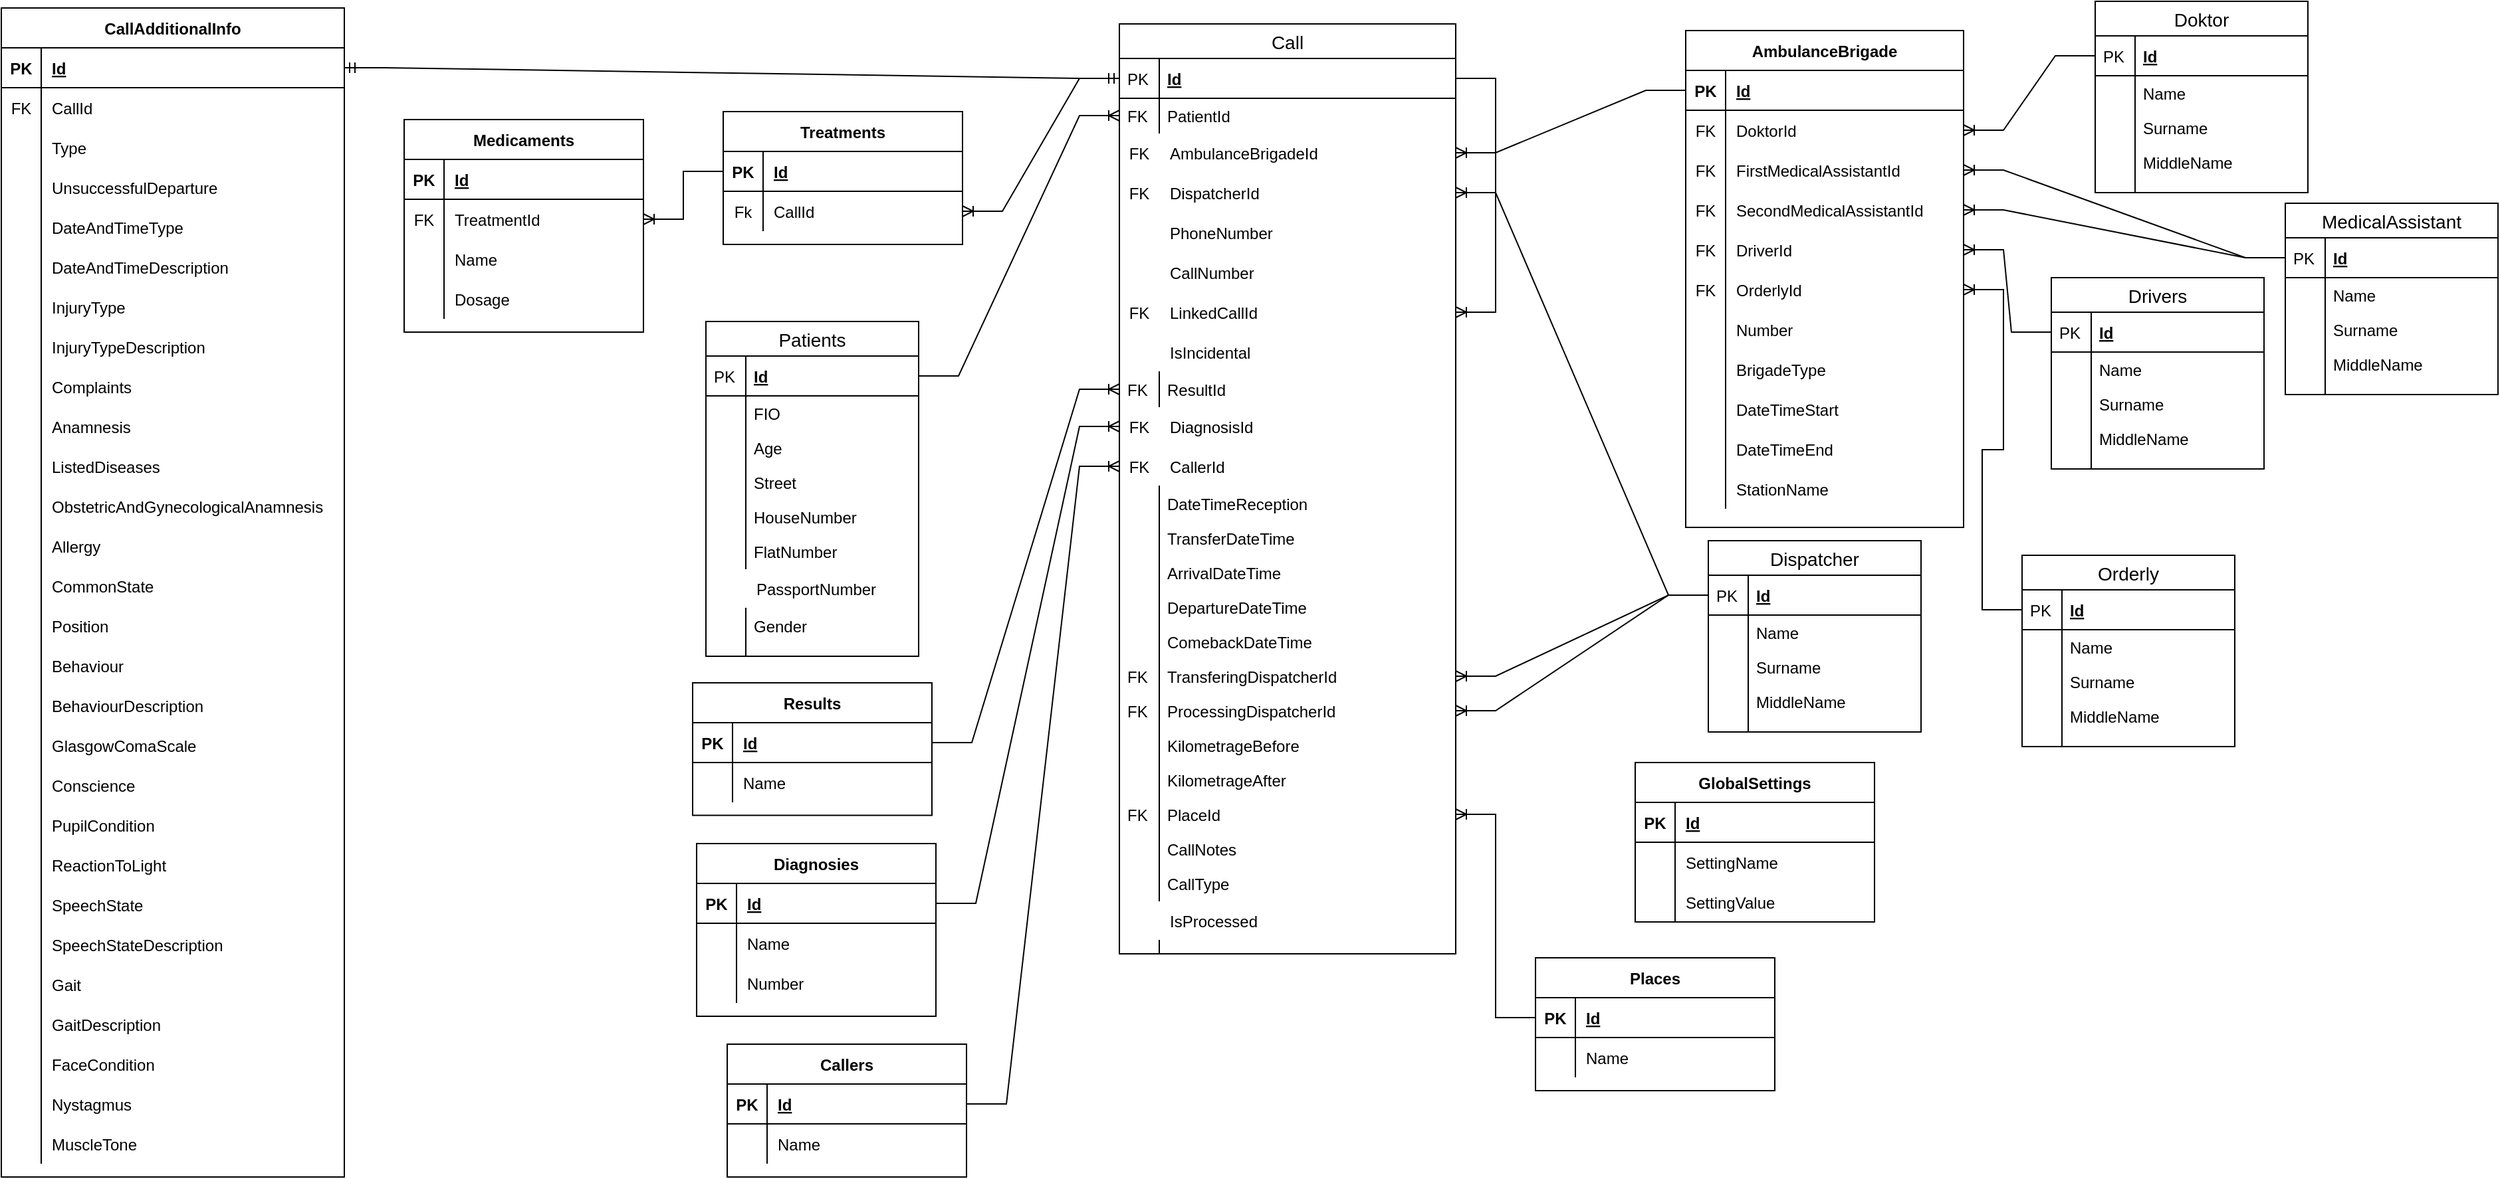 <mxfile version="17.4.6" type="device"><diagram id="j4lk6knOGdsqaf_qtKKA" name="Page-1"><mxGraphModel dx="1182" dy="620" grid="0" gridSize="11" guides="1" tooltips="1" connect="1" arrows="1" fold="1" page="1" pageScale="1" pageWidth="3300" pageHeight="4681" math="0" shadow="0"><root><mxCell id="0"/><mxCell id="1" parent="0"/><mxCell id="YrctxMzLLQx7Gvt2rI-y-329" value="Call" style="swimlane;fontStyle=0;childLayout=stackLayout;horizontal=1;startSize=26;horizontalStack=0;resizeParent=1;resizeParentMax=0;resizeLast=0;collapsible=1;marginBottom=0;align=center;fontSize=14;" parent="1" vertex="1"><mxGeometry x="1400" y="281" width="253" height="700" as="geometry"/></mxCell><mxCell id="YrctxMzLLQx7Gvt2rI-y-330" value="Id" style="shape=partialRectangle;top=0;left=0;right=0;bottom=1;align=left;verticalAlign=middle;fillColor=none;spacingLeft=34;spacingRight=4;overflow=hidden;rotatable=0;points=[[0,0.5],[1,0.5]];portConstraint=eastwest;dropTarget=0;fontStyle=5;fontSize=12;" parent="YrctxMzLLQx7Gvt2rI-y-329" vertex="1"><mxGeometry y="26" width="253" height="30" as="geometry"/></mxCell><mxCell id="YrctxMzLLQx7Gvt2rI-y-331" value="PK" style="shape=partialRectangle;top=0;left=0;bottom=0;fillColor=none;align=left;verticalAlign=middle;spacingLeft=4;spacingRight=4;overflow=hidden;rotatable=0;points=[];portConstraint=eastwest;part=1;fontSize=12;" parent="YrctxMzLLQx7Gvt2rI-y-330" vertex="1" connectable="0"><mxGeometry width="30" height="30" as="geometry"/></mxCell><mxCell id="YrctxMzLLQx7Gvt2rI-y-332" value="PatientId" style="shape=partialRectangle;top=0;left=0;right=0;bottom=0;align=left;verticalAlign=top;fillColor=none;spacingLeft=34;spacingRight=4;overflow=hidden;rotatable=0;points=[[0,0.5],[1,0.5]];portConstraint=eastwest;dropTarget=0;fontSize=12;" parent="YrctxMzLLQx7Gvt2rI-y-329" vertex="1"><mxGeometry y="56" width="253" height="26" as="geometry"/></mxCell><mxCell id="YrctxMzLLQx7Gvt2rI-y-333" value="FK" style="shape=partialRectangle;top=0;left=0;bottom=0;fillColor=none;align=left;verticalAlign=top;spacingLeft=4;spacingRight=4;overflow=hidden;rotatable=0;points=[];portConstraint=eastwest;part=1;fontSize=12;" parent="YrctxMzLLQx7Gvt2rI-y-332" vertex="1" connectable="0"><mxGeometry width="30" height="26" as="geometry"/></mxCell><mxCell id="TYVRRCoxYH6df55AG5NI-137" value="" style="shape=table;startSize=0;container=1;collapsible=1;childLayout=tableLayout;fixedRows=1;rowLines=0;fontStyle=0;align=center;resizeLast=1;strokeColor=none;fillColor=none;collapsible=0;" parent="YrctxMzLLQx7Gvt2rI-y-329" vertex="1"><mxGeometry y="82" width="253" height="120" as="geometry"/></mxCell><mxCell id="TYVRRCoxYH6df55AG5NI-138" value="" style="shape=tableRow;horizontal=0;startSize=0;swimlaneHead=0;swimlaneBody=0;fillColor=none;collapsible=0;dropTarget=0;points=[[0,0.5],[1,0.5]];portConstraint=eastwest;top=0;left=0;right=0;bottom=0;" parent="TYVRRCoxYH6df55AG5NI-137" vertex="1"><mxGeometry width="253" height="30" as="geometry"/></mxCell><mxCell id="TYVRRCoxYH6df55AG5NI-139" value="FK" style="shape=partialRectangle;connectable=0;fillColor=none;top=0;left=0;bottom=0;right=0;fontStyle=0;overflow=hidden;" parent="TYVRRCoxYH6df55AG5NI-138" vertex="1"><mxGeometry width="30" height="30" as="geometry"><mxRectangle width="30" height="30" as="alternateBounds"/></mxGeometry></mxCell><mxCell id="TYVRRCoxYH6df55AG5NI-140" value="AmbulanceBrigadeId" style="shape=partialRectangle;connectable=0;fillColor=none;top=0;left=0;bottom=0;right=0;align=left;spacingLeft=6;fontStyle=0;overflow=hidden;" parent="TYVRRCoxYH6df55AG5NI-138" vertex="1"><mxGeometry x="30" width="223" height="30" as="geometry"><mxRectangle width="223" height="30" as="alternateBounds"/></mxGeometry></mxCell><mxCell id="txRBpxmlSZxrvdGuEbNj-14" value="" style="shape=tableRow;horizontal=0;startSize=0;swimlaneHead=0;swimlaneBody=0;fillColor=none;collapsible=0;dropTarget=0;points=[[0,0.5],[1,0.5]];portConstraint=eastwest;top=0;left=0;right=0;bottom=0;" parent="TYVRRCoxYH6df55AG5NI-137" vertex="1"><mxGeometry y="30" width="253" height="30" as="geometry"/></mxCell><mxCell id="txRBpxmlSZxrvdGuEbNj-15" value="FK" style="shape=partialRectangle;connectable=0;fillColor=none;top=0;left=0;bottom=0;right=0;fontStyle=0;overflow=hidden;" parent="txRBpxmlSZxrvdGuEbNj-14" vertex="1"><mxGeometry width="30" height="30" as="geometry"><mxRectangle width="30" height="30" as="alternateBounds"/></mxGeometry></mxCell><mxCell id="txRBpxmlSZxrvdGuEbNj-16" value="DispatcherId" style="shape=partialRectangle;connectable=0;fillColor=none;top=0;left=0;bottom=0;right=0;align=left;spacingLeft=6;fontStyle=0;overflow=hidden;" parent="txRBpxmlSZxrvdGuEbNj-14" vertex="1"><mxGeometry x="30" width="223" height="30" as="geometry"><mxRectangle width="223" height="30" as="alternateBounds"/></mxGeometry></mxCell><mxCell id="GApPQwOsFST3x7YXRKJ3-18" value="" style="shape=tableRow;horizontal=0;startSize=0;swimlaneHead=0;swimlaneBody=0;fillColor=none;collapsible=0;dropTarget=0;points=[[0,0.5],[1,0.5]];portConstraint=eastwest;top=0;left=0;right=0;bottom=0;" vertex="1" parent="TYVRRCoxYH6df55AG5NI-137"><mxGeometry y="60" width="253" height="30" as="geometry"/></mxCell><mxCell id="GApPQwOsFST3x7YXRKJ3-19" value="" style="shape=partialRectangle;connectable=0;fillColor=none;top=0;left=0;bottom=0;right=0;editable=1;overflow=hidden;" vertex="1" parent="GApPQwOsFST3x7YXRKJ3-18"><mxGeometry width="30" height="30" as="geometry"><mxRectangle width="30" height="30" as="alternateBounds"/></mxGeometry></mxCell><mxCell id="GApPQwOsFST3x7YXRKJ3-20" value="PhoneNumber" style="shape=partialRectangle;connectable=0;fillColor=none;top=0;left=0;bottom=0;right=0;align=left;spacingLeft=6;overflow=hidden;" vertex="1" parent="GApPQwOsFST3x7YXRKJ3-18"><mxGeometry x="30" width="223" height="30" as="geometry"><mxRectangle width="223" height="30" as="alternateBounds"/></mxGeometry></mxCell><mxCell id="JtcjjM12HXNCF2G8bgtq-9" value="" style="shape=tableRow;horizontal=0;startSize=0;swimlaneHead=0;swimlaneBody=0;fillColor=none;collapsible=0;dropTarget=0;points=[[0,0.5],[1,0.5]];portConstraint=eastwest;top=0;left=0;right=0;bottom=0;" parent="TYVRRCoxYH6df55AG5NI-137" vertex="1"><mxGeometry y="90" width="253" height="30" as="geometry"/></mxCell><mxCell id="JtcjjM12HXNCF2G8bgtq-10" value="" style="shape=partialRectangle;connectable=0;fillColor=none;top=0;left=0;bottom=0;right=0;editable=1;overflow=hidden;" parent="JtcjjM12HXNCF2G8bgtq-9" vertex="1"><mxGeometry width="30" height="30" as="geometry"><mxRectangle width="30" height="30" as="alternateBounds"/></mxGeometry></mxCell><mxCell id="JtcjjM12HXNCF2G8bgtq-11" value="CallNumber" style="shape=partialRectangle;connectable=0;fillColor=none;top=0;left=0;bottom=0;right=0;align=left;spacingLeft=6;overflow=hidden;" parent="JtcjjM12HXNCF2G8bgtq-9" vertex="1"><mxGeometry x="30" width="223" height="30" as="geometry"><mxRectangle width="223" height="30" as="alternateBounds"/></mxGeometry></mxCell><mxCell id="JtcjjM12HXNCF2G8bgtq-1" value="" style="shape=table;startSize=0;container=1;collapsible=1;childLayout=tableLayout;fixedRows=1;rowLines=0;fontStyle=0;align=center;resizeLast=1;strokeColor=none;fillColor=none;collapsible=0;" parent="YrctxMzLLQx7Gvt2rI-y-329" vertex="1"><mxGeometry y="202" width="253" height="30" as="geometry"/></mxCell><mxCell id="JtcjjM12HXNCF2G8bgtq-2" value="" style="shape=tableRow;horizontal=0;startSize=0;swimlaneHead=0;swimlaneBody=0;fillColor=none;collapsible=0;dropTarget=0;points=[[0,0.5],[1,0.5]];portConstraint=eastwest;top=0;left=0;right=0;bottom=0;" parent="JtcjjM12HXNCF2G8bgtq-1" vertex="1"><mxGeometry width="253" height="30" as="geometry"/></mxCell><mxCell id="JtcjjM12HXNCF2G8bgtq-3" value="FK" style="shape=partialRectangle;connectable=0;fillColor=none;top=0;left=0;bottom=0;right=0;editable=1;overflow=hidden;" parent="JtcjjM12HXNCF2G8bgtq-2" vertex="1"><mxGeometry width="30" height="30" as="geometry"><mxRectangle width="30" height="30" as="alternateBounds"/></mxGeometry></mxCell><mxCell id="JtcjjM12HXNCF2G8bgtq-4" value="LinkedCallId" style="shape=partialRectangle;connectable=0;fillColor=none;top=0;left=0;bottom=0;right=0;align=left;spacingLeft=6;overflow=hidden;" parent="JtcjjM12HXNCF2G8bgtq-2" vertex="1"><mxGeometry x="30" width="223" height="30" as="geometry"><mxRectangle width="223" height="30" as="alternateBounds"/></mxGeometry></mxCell><mxCell id="JtcjjM12HXNCF2G8bgtq-5" value="" style="shape=table;startSize=0;container=1;collapsible=1;childLayout=tableLayout;fixedRows=1;rowLines=0;fontStyle=0;align=center;resizeLast=1;strokeColor=none;fillColor=none;collapsible=0;" parent="YrctxMzLLQx7Gvt2rI-y-329" vertex="1"><mxGeometry y="232" width="253" height="30" as="geometry"/></mxCell><mxCell id="JtcjjM12HXNCF2G8bgtq-6" value="" style="shape=tableRow;horizontal=0;startSize=0;swimlaneHead=0;swimlaneBody=0;fillColor=none;collapsible=0;dropTarget=0;points=[[0,0.5],[1,0.5]];portConstraint=eastwest;top=0;left=0;right=0;bottom=0;" parent="JtcjjM12HXNCF2G8bgtq-5" vertex="1"><mxGeometry width="253" height="30" as="geometry"/></mxCell><mxCell id="JtcjjM12HXNCF2G8bgtq-7" value="" style="shape=partialRectangle;connectable=0;fillColor=none;top=0;left=0;bottom=0;right=0;editable=1;overflow=hidden;" parent="JtcjjM12HXNCF2G8bgtq-6" vertex="1"><mxGeometry width="30" height="30" as="geometry"><mxRectangle width="30" height="30" as="alternateBounds"/></mxGeometry></mxCell><mxCell id="JtcjjM12HXNCF2G8bgtq-8" value="IsIncidental" style="shape=partialRectangle;connectable=0;fillColor=none;top=0;left=0;bottom=0;right=0;align=left;spacingLeft=6;overflow=hidden;" parent="JtcjjM12HXNCF2G8bgtq-6" vertex="1"><mxGeometry x="30" width="223" height="30" as="geometry"><mxRectangle width="223" height="30" as="alternateBounds"/></mxGeometry></mxCell><mxCell id="YrctxMzLLQx7Gvt2rI-y-336" value="ResultId" style="shape=partialRectangle;top=0;left=0;right=0;bottom=0;align=left;verticalAlign=top;fillColor=none;spacingLeft=34;spacingRight=4;overflow=hidden;rotatable=0;points=[[0,0.5],[1,0.5]];portConstraint=eastwest;dropTarget=0;fontSize=12;" parent="YrctxMzLLQx7Gvt2rI-y-329" vertex="1"><mxGeometry y="262" width="253" height="26" as="geometry"/></mxCell><mxCell id="YrctxMzLLQx7Gvt2rI-y-337" value="FK" style="shape=partialRectangle;top=0;left=0;bottom=0;fillColor=none;align=left;verticalAlign=top;spacingLeft=4;spacingRight=4;overflow=hidden;rotatable=0;points=[];portConstraint=eastwest;part=1;fontSize=12;" parent="YrctxMzLLQx7Gvt2rI-y-336" vertex="1" connectable="0"><mxGeometry width="30" height="26" as="geometry"/></mxCell><mxCell id="reKXZR_U9gYQO-wPzKtD-29" value="" style="shape=table;startSize=0;container=1;collapsible=1;childLayout=tableLayout;fixedRows=1;rowLines=0;fontStyle=0;align=center;resizeLast=1;strokeColor=none;fillColor=none;collapsible=0;" parent="YrctxMzLLQx7Gvt2rI-y-329" vertex="1"><mxGeometry y="288" width="253" height="60" as="geometry"/></mxCell><mxCell id="reKXZR_U9gYQO-wPzKtD-30" value="" style="shape=tableRow;horizontal=0;startSize=0;swimlaneHead=0;swimlaneBody=0;fillColor=none;collapsible=0;dropTarget=0;points=[[0,0.5],[1,0.5]];portConstraint=eastwest;top=0;left=0;right=0;bottom=0;" parent="reKXZR_U9gYQO-wPzKtD-29" vertex="1"><mxGeometry width="253" height="30" as="geometry"/></mxCell><mxCell id="reKXZR_U9gYQO-wPzKtD-31" value="FK" style="shape=partialRectangle;connectable=0;fillColor=none;top=0;left=0;bottom=0;right=0;fontStyle=0;overflow=hidden;" parent="reKXZR_U9gYQO-wPzKtD-30" vertex="1"><mxGeometry width="30" height="30" as="geometry"><mxRectangle width="30" height="30" as="alternateBounds"/></mxGeometry></mxCell><mxCell id="reKXZR_U9gYQO-wPzKtD-32" value="DiagnosisId" style="shape=partialRectangle;connectable=0;fillColor=none;top=0;left=0;bottom=0;right=0;align=left;spacingLeft=6;fontStyle=0;overflow=hidden;" parent="reKXZR_U9gYQO-wPzKtD-30" vertex="1"><mxGeometry x="30" width="223" height="30" as="geometry"><mxRectangle width="223" height="30" as="alternateBounds"/></mxGeometry></mxCell><mxCell id="GApPQwOsFST3x7YXRKJ3-1" value="" style="shape=tableRow;horizontal=0;startSize=0;swimlaneHead=0;swimlaneBody=0;fillColor=none;collapsible=0;dropTarget=0;points=[[0,0.5],[1,0.5]];portConstraint=eastwest;top=0;left=0;right=0;bottom=0;" vertex="1" parent="reKXZR_U9gYQO-wPzKtD-29"><mxGeometry y="30" width="253" height="30" as="geometry"/></mxCell><mxCell id="GApPQwOsFST3x7YXRKJ3-2" value="FK" style="shape=partialRectangle;connectable=0;fillColor=none;top=0;left=0;bottom=0;right=0;editable=1;overflow=hidden;" vertex="1" parent="GApPQwOsFST3x7YXRKJ3-1"><mxGeometry width="30" height="30" as="geometry"><mxRectangle width="30" height="30" as="alternateBounds"/></mxGeometry></mxCell><mxCell id="GApPQwOsFST3x7YXRKJ3-3" value="CallerId" style="shape=partialRectangle;connectable=0;fillColor=none;top=0;left=0;bottom=0;right=0;align=left;spacingLeft=6;overflow=hidden;" vertex="1" parent="GApPQwOsFST3x7YXRKJ3-1"><mxGeometry x="30" width="223" height="30" as="geometry"><mxRectangle width="223" height="30" as="alternateBounds"/></mxGeometry></mxCell><mxCell id="YrctxMzLLQx7Gvt2rI-y-354" value="DateTimeReception" style="shape=partialRectangle;top=0;left=0;right=0;bottom=0;align=left;verticalAlign=top;fillColor=none;spacingLeft=34;spacingRight=4;overflow=hidden;rotatable=0;points=[[0,0.5],[1,0.5]];portConstraint=eastwest;dropTarget=0;fontSize=12;" parent="YrctxMzLLQx7Gvt2rI-y-329" vertex="1"><mxGeometry y="348" width="253" height="26" as="geometry"/></mxCell><mxCell id="YrctxMzLLQx7Gvt2rI-y-355" value="" style="shape=partialRectangle;top=0;left=0;bottom=0;fillColor=none;align=left;verticalAlign=top;spacingLeft=4;spacingRight=4;overflow=hidden;rotatable=0;points=[];portConstraint=eastwest;part=1;fontSize=12;" parent="YrctxMzLLQx7Gvt2rI-y-354" vertex="1" connectable="0"><mxGeometry width="30" height="26" as="geometry"/></mxCell><mxCell id="YrctxMzLLQx7Gvt2rI-y-356" value="TransferDateTime" style="shape=partialRectangle;top=0;left=0;right=0;bottom=0;align=left;verticalAlign=top;fillColor=none;spacingLeft=34;spacingRight=4;overflow=hidden;rotatable=0;points=[[0,0.5],[1,0.5]];portConstraint=eastwest;dropTarget=0;fontSize=12;" parent="YrctxMzLLQx7Gvt2rI-y-329" vertex="1"><mxGeometry y="374" width="253" height="26" as="geometry"/></mxCell><mxCell id="YrctxMzLLQx7Gvt2rI-y-357" value="" style="shape=partialRectangle;top=0;left=0;bottom=0;fillColor=none;align=left;verticalAlign=top;spacingLeft=4;spacingRight=4;overflow=hidden;rotatable=0;points=[];portConstraint=eastwest;part=1;fontSize=12;" parent="YrctxMzLLQx7Gvt2rI-y-356" vertex="1" connectable="0"><mxGeometry width="30" height="26" as="geometry"/></mxCell><mxCell id="YrctxMzLLQx7Gvt2rI-y-358" value="ArrivalDateTime" style="shape=partialRectangle;top=0;left=0;right=0;bottom=0;align=left;verticalAlign=top;fillColor=none;spacingLeft=34;spacingRight=4;overflow=hidden;rotatable=0;points=[[0,0.5],[1,0.5]];portConstraint=eastwest;dropTarget=0;fontSize=12;" parent="YrctxMzLLQx7Gvt2rI-y-329" vertex="1"><mxGeometry y="400" width="253" height="26" as="geometry"/></mxCell><mxCell id="YrctxMzLLQx7Gvt2rI-y-359" value="" style="shape=partialRectangle;top=0;left=0;bottom=0;fillColor=none;align=left;verticalAlign=top;spacingLeft=4;spacingRight=4;overflow=hidden;rotatable=0;points=[];portConstraint=eastwest;part=1;fontSize=12;" parent="YrctxMzLLQx7Gvt2rI-y-358" vertex="1" connectable="0"><mxGeometry width="30" height="26" as="geometry"/></mxCell><mxCell id="YrctxMzLLQx7Gvt2rI-y-360" value="DepartureDateTime" style="shape=partialRectangle;top=0;left=0;right=0;bottom=0;align=left;verticalAlign=top;fillColor=none;spacingLeft=34;spacingRight=4;overflow=hidden;rotatable=0;points=[[0,0.5],[1,0.5]];portConstraint=eastwest;dropTarget=0;fontSize=12;" parent="YrctxMzLLQx7Gvt2rI-y-329" vertex="1"><mxGeometry y="426" width="253" height="26" as="geometry"/></mxCell><mxCell id="YrctxMzLLQx7Gvt2rI-y-361" value="" style="shape=partialRectangle;top=0;left=0;bottom=0;fillColor=none;align=left;verticalAlign=top;spacingLeft=4;spacingRight=4;overflow=hidden;rotatable=0;points=[];portConstraint=eastwest;part=1;fontSize=12;" parent="YrctxMzLLQx7Gvt2rI-y-360" vertex="1" connectable="0"><mxGeometry width="30" height="26" as="geometry"/></mxCell><mxCell id="YrctxMzLLQx7Gvt2rI-y-362" value="ComebackDateTime" style="shape=partialRectangle;top=0;left=0;right=0;bottom=0;align=left;verticalAlign=top;fillColor=none;spacingLeft=34;spacingRight=4;overflow=hidden;rotatable=0;points=[[0,0.5],[1,0.5]];portConstraint=eastwest;dropTarget=0;fontSize=12;" parent="YrctxMzLLQx7Gvt2rI-y-329" vertex="1"><mxGeometry y="452" width="253" height="26" as="geometry"/></mxCell><mxCell id="YrctxMzLLQx7Gvt2rI-y-363" value="" style="shape=partialRectangle;top=0;left=0;bottom=0;fillColor=none;align=left;verticalAlign=top;spacingLeft=4;spacingRight=4;overflow=hidden;rotatable=0;points=[];portConstraint=eastwest;part=1;fontSize=12;" parent="YrctxMzLLQx7Gvt2rI-y-362" vertex="1" connectable="0"><mxGeometry width="30" height="26" as="geometry"/></mxCell><mxCell id="YrctxMzLLQx7Gvt2rI-y-364" value="TransferingDispatcherId" style="shape=partialRectangle;top=0;left=0;right=0;bottom=0;align=left;verticalAlign=top;fillColor=none;spacingLeft=34;spacingRight=4;overflow=hidden;rotatable=0;points=[[0,0.5],[1,0.5]];portConstraint=eastwest;dropTarget=0;fontSize=12;" parent="YrctxMzLLQx7Gvt2rI-y-329" vertex="1"><mxGeometry y="478" width="253" height="26" as="geometry"/></mxCell><mxCell id="YrctxMzLLQx7Gvt2rI-y-365" value="FK" style="shape=partialRectangle;top=0;left=0;bottom=0;fillColor=none;align=left;verticalAlign=top;spacingLeft=4;spacingRight=4;overflow=hidden;rotatable=0;points=[];portConstraint=eastwest;part=1;fontSize=12;" parent="YrctxMzLLQx7Gvt2rI-y-364" vertex="1" connectable="0"><mxGeometry width="30" height="26" as="geometry"/></mxCell><mxCell id="YrctxMzLLQx7Gvt2rI-y-366" value="ProcessingDispatcherId" style="shape=partialRectangle;top=0;left=0;right=0;bottom=0;align=left;verticalAlign=top;fillColor=none;spacingLeft=34;spacingRight=4;overflow=hidden;rotatable=0;points=[[0,0.5],[1,0.5]];portConstraint=eastwest;dropTarget=0;fontSize=12;" parent="YrctxMzLLQx7Gvt2rI-y-329" vertex="1"><mxGeometry y="504" width="253" height="26" as="geometry"/></mxCell><mxCell id="YrctxMzLLQx7Gvt2rI-y-367" value="FK" style="shape=partialRectangle;top=0;left=0;bottom=0;fillColor=none;align=left;verticalAlign=top;spacingLeft=4;spacingRight=4;overflow=hidden;rotatable=0;points=[];portConstraint=eastwest;part=1;fontSize=12;" parent="YrctxMzLLQx7Gvt2rI-y-366" vertex="1" connectable="0"><mxGeometry width="30" height="26" as="geometry"/></mxCell><mxCell id="YrctxMzLLQx7Gvt2rI-y-368" value="KilometrageBefore" style="shape=partialRectangle;top=0;left=0;right=0;bottom=0;align=left;verticalAlign=top;fillColor=none;spacingLeft=34;spacingRight=4;overflow=hidden;rotatable=0;points=[[0,0.5],[1,0.5]];portConstraint=eastwest;dropTarget=0;fontSize=12;" parent="YrctxMzLLQx7Gvt2rI-y-329" vertex="1"><mxGeometry y="530" width="253" height="26" as="geometry"/></mxCell><mxCell id="YrctxMzLLQx7Gvt2rI-y-369" value="" style="shape=partialRectangle;top=0;left=0;bottom=0;fillColor=none;align=left;verticalAlign=top;spacingLeft=4;spacingRight=4;overflow=hidden;rotatable=0;points=[];portConstraint=eastwest;part=1;fontSize=12;" parent="YrctxMzLLQx7Gvt2rI-y-368" vertex="1" connectable="0"><mxGeometry width="30" height="26" as="geometry"/></mxCell><mxCell id="YrctxMzLLQx7Gvt2rI-y-370" value="KilometrageAfter" style="shape=partialRectangle;top=0;left=0;right=0;bottom=0;align=left;verticalAlign=top;fillColor=none;spacingLeft=34;spacingRight=4;overflow=hidden;rotatable=0;points=[[0,0.5],[1,0.5]];portConstraint=eastwest;dropTarget=0;fontSize=12;" parent="YrctxMzLLQx7Gvt2rI-y-329" vertex="1"><mxGeometry y="556" width="253" height="26" as="geometry"/></mxCell><mxCell id="YrctxMzLLQx7Gvt2rI-y-371" value="" style="shape=partialRectangle;top=0;left=0;bottom=0;fillColor=none;align=left;verticalAlign=top;spacingLeft=4;spacingRight=4;overflow=hidden;rotatable=0;points=[];portConstraint=eastwest;part=1;fontSize=12;" parent="YrctxMzLLQx7Gvt2rI-y-370" vertex="1" connectable="0"><mxGeometry width="30" height="26" as="geometry"/></mxCell><mxCell id="YrctxMzLLQx7Gvt2rI-y-372" value="PlaceId" style="shape=partialRectangle;top=0;left=0;right=0;bottom=0;align=left;verticalAlign=top;fillColor=none;spacingLeft=34;spacingRight=4;overflow=hidden;rotatable=0;points=[[0,0.5],[1,0.5]];portConstraint=eastwest;dropTarget=0;fontSize=12;" parent="YrctxMzLLQx7Gvt2rI-y-329" vertex="1"><mxGeometry y="582" width="253" height="26" as="geometry"/></mxCell><mxCell id="YrctxMzLLQx7Gvt2rI-y-373" value="FK" style="shape=partialRectangle;top=0;left=0;bottom=0;fillColor=none;align=left;verticalAlign=top;spacingLeft=4;spacingRight=4;overflow=hidden;rotatable=0;points=[];portConstraint=eastwest;part=1;fontSize=12;" parent="YrctxMzLLQx7Gvt2rI-y-372" vertex="1" connectable="0"><mxGeometry width="30" height="26" as="geometry"/></mxCell><mxCell id="YrctxMzLLQx7Gvt2rI-y-374" value="CallNotes" style="shape=partialRectangle;top=0;left=0;right=0;bottom=0;align=left;verticalAlign=top;fillColor=none;spacingLeft=34;spacingRight=4;overflow=hidden;rotatable=0;points=[[0,0.5],[1,0.5]];portConstraint=eastwest;dropTarget=0;fontSize=12;" parent="YrctxMzLLQx7Gvt2rI-y-329" vertex="1"><mxGeometry y="608" width="253" height="26" as="geometry"/></mxCell><mxCell id="YrctxMzLLQx7Gvt2rI-y-375" value="" style="shape=partialRectangle;top=0;left=0;bottom=0;fillColor=none;align=left;verticalAlign=top;spacingLeft=4;spacingRight=4;overflow=hidden;rotatable=0;points=[];portConstraint=eastwest;part=1;fontSize=12;" parent="YrctxMzLLQx7Gvt2rI-y-374" vertex="1" connectable="0"><mxGeometry width="30" height="26" as="geometry"/></mxCell><mxCell id="YrctxMzLLQx7Gvt2rI-y-380" value="CallType" style="shape=partialRectangle;top=0;left=0;right=0;bottom=0;align=left;verticalAlign=top;fillColor=none;spacingLeft=34;spacingRight=4;overflow=hidden;rotatable=0;points=[[0,0.5],[1,0.5]];portConstraint=eastwest;dropTarget=0;fontSize=12;" parent="YrctxMzLLQx7Gvt2rI-y-329" vertex="1"><mxGeometry y="634" width="253" height="26" as="geometry"/></mxCell><mxCell id="YrctxMzLLQx7Gvt2rI-y-381" value="" style="shape=partialRectangle;top=0;left=0;bottom=0;fillColor=none;align=left;verticalAlign=top;spacingLeft=4;spacingRight=4;overflow=hidden;rotatable=0;points=[];portConstraint=eastwest;part=1;fontSize=12;" parent="YrctxMzLLQx7Gvt2rI-y-380" vertex="1" connectable="0"><mxGeometry width="30" height="26" as="geometry"/></mxCell><mxCell id="1tVD-g_gwvWMEO2DLGFN-13" value="" style="shape=table;startSize=0;container=1;collapsible=1;childLayout=tableLayout;fixedRows=1;rowLines=0;fontStyle=0;align=center;resizeLast=1;strokeColor=none;fillColor=none;collapsible=0;" parent="YrctxMzLLQx7Gvt2rI-y-329" vertex="1"><mxGeometry y="660" width="253" height="30" as="geometry"/></mxCell><mxCell id="1tVD-g_gwvWMEO2DLGFN-14" value="" style="shape=tableRow;horizontal=0;startSize=0;swimlaneHead=0;swimlaneBody=0;fillColor=none;collapsible=0;dropTarget=0;points=[[0,0.5],[1,0.5]];portConstraint=eastwest;top=0;left=0;right=0;bottom=0;" parent="1tVD-g_gwvWMEO2DLGFN-13" vertex="1"><mxGeometry width="253" height="30" as="geometry"/></mxCell><mxCell id="1tVD-g_gwvWMEO2DLGFN-15" value="" style="shape=partialRectangle;connectable=0;fillColor=none;top=0;left=0;bottom=0;right=0;editable=1;overflow=hidden;" parent="1tVD-g_gwvWMEO2DLGFN-14" vertex="1"><mxGeometry width="30" height="30" as="geometry"><mxRectangle width="30" height="30" as="alternateBounds"/></mxGeometry></mxCell><mxCell id="1tVD-g_gwvWMEO2DLGFN-16" value="IsProcessed" style="shape=partialRectangle;connectable=0;fillColor=none;top=0;left=0;bottom=0;right=0;align=left;spacingLeft=6;overflow=hidden;" parent="1tVD-g_gwvWMEO2DLGFN-14" vertex="1"><mxGeometry x="30" width="223" height="30" as="geometry"><mxRectangle width="223" height="30" as="alternateBounds"/></mxGeometry></mxCell><mxCell id="YrctxMzLLQx7Gvt2rI-y-378" value="" style="shape=partialRectangle;top=0;left=0;right=0;bottom=0;align=left;verticalAlign=top;fillColor=none;spacingLeft=34;spacingRight=4;overflow=hidden;rotatable=0;points=[[0,0.5],[1,0.5]];portConstraint=eastwest;dropTarget=0;fontSize=12;" parent="YrctxMzLLQx7Gvt2rI-y-329" vertex="1"><mxGeometry y="690" width="253" height="10" as="geometry"/></mxCell><mxCell id="YrctxMzLLQx7Gvt2rI-y-379" value="" style="shape=partialRectangle;top=0;left=0;bottom=0;fillColor=none;align=left;verticalAlign=top;spacingLeft=4;spacingRight=4;overflow=hidden;rotatable=0;points=[];portConstraint=eastwest;part=1;fontSize=12;" parent="YrctxMzLLQx7Gvt2rI-y-378" vertex="1" connectable="0"><mxGeometry width="30" height="10" as="geometry"/></mxCell><mxCell id="reKXZR_U9gYQO-wPzKtD-28" value="" style="edgeStyle=entityRelationEdgeStyle;fontSize=12;html=1;endArrow=ERoneToMany;rounded=0;entryX=1;entryY=0.5;entryDx=0;entryDy=0;exitX=1;exitY=0.5;exitDx=0;exitDy=0;" parent="YrctxMzLLQx7Gvt2rI-y-329" source="YrctxMzLLQx7Gvt2rI-y-330" target="JtcjjM12HXNCF2G8bgtq-2" edge="1"><mxGeometry width="100" height="100" relative="1" as="geometry"><mxPoint x="-445" y="655" as="sourcePoint"/><mxPoint x="-345" y="555" as="targetPoint"/></mxGeometry></mxCell><mxCell id="YrctxMzLLQx7Gvt2rI-y-382" value="Patients" style="swimlane;fontStyle=0;childLayout=stackLayout;horizontal=1;startSize=26;horizontalStack=0;resizeParent=1;resizeParentMax=0;resizeLast=0;collapsible=1;marginBottom=0;align=center;fontSize=14;" parent="1" vertex="1"><mxGeometry x="1089" y="505" width="160" height="252" as="geometry"/></mxCell><mxCell id="YrctxMzLLQx7Gvt2rI-y-383" value="Id" style="shape=partialRectangle;top=0;left=0;right=0;bottom=1;align=left;verticalAlign=middle;fillColor=none;spacingLeft=34;spacingRight=4;overflow=hidden;rotatable=0;points=[[0,0.5],[1,0.5]];portConstraint=eastwest;dropTarget=0;fontStyle=5;fontSize=12;" parent="YrctxMzLLQx7Gvt2rI-y-382" vertex="1"><mxGeometry y="26" width="160" height="30" as="geometry"/></mxCell><mxCell id="YrctxMzLLQx7Gvt2rI-y-384" value="PK" style="shape=partialRectangle;top=0;left=0;bottom=0;fillColor=none;align=left;verticalAlign=middle;spacingLeft=4;spacingRight=4;overflow=hidden;rotatable=0;points=[];portConstraint=eastwest;part=1;fontSize=12;" parent="YrctxMzLLQx7Gvt2rI-y-383" vertex="1" connectable="0"><mxGeometry width="30" height="30" as="geometry"/></mxCell><mxCell id="YrctxMzLLQx7Gvt2rI-y-385" value="FIO" style="shape=partialRectangle;top=0;left=0;right=0;bottom=0;align=left;verticalAlign=top;fillColor=none;spacingLeft=34;spacingRight=4;overflow=hidden;rotatable=0;points=[[0,0.5],[1,0.5]];portConstraint=eastwest;dropTarget=0;fontSize=12;" parent="YrctxMzLLQx7Gvt2rI-y-382" vertex="1"><mxGeometry y="56" width="160" height="26" as="geometry"/></mxCell><mxCell id="YrctxMzLLQx7Gvt2rI-y-386" value="" style="shape=partialRectangle;top=0;left=0;bottom=0;fillColor=none;align=left;verticalAlign=top;spacingLeft=4;spacingRight=4;overflow=hidden;rotatable=0;points=[];portConstraint=eastwest;part=1;fontSize=12;" parent="YrctxMzLLQx7Gvt2rI-y-385" vertex="1" connectable="0"><mxGeometry width="30" height="26" as="geometry"/></mxCell><mxCell id="YrctxMzLLQx7Gvt2rI-y-387" value="Age" style="shape=partialRectangle;top=0;left=0;right=0;bottom=0;align=left;verticalAlign=top;fillColor=none;spacingLeft=34;spacingRight=4;overflow=hidden;rotatable=0;points=[[0,0.5],[1,0.5]];portConstraint=eastwest;dropTarget=0;fontSize=12;" parent="YrctxMzLLQx7Gvt2rI-y-382" vertex="1"><mxGeometry y="82" width="160" height="26" as="geometry"/></mxCell><mxCell id="YrctxMzLLQx7Gvt2rI-y-388" value="" style="shape=partialRectangle;top=0;left=0;bottom=0;fillColor=none;align=left;verticalAlign=top;spacingLeft=4;spacingRight=4;overflow=hidden;rotatable=0;points=[];portConstraint=eastwest;part=1;fontSize=12;" parent="YrctxMzLLQx7Gvt2rI-y-387" vertex="1" connectable="0"><mxGeometry width="30" height="26" as="geometry"/></mxCell><mxCell id="YrctxMzLLQx7Gvt2rI-y-391" value="Street" style="shape=partialRectangle;top=0;left=0;right=0;bottom=0;align=left;verticalAlign=top;fillColor=none;spacingLeft=34;spacingRight=4;overflow=hidden;rotatable=0;points=[[0,0.5],[1,0.5]];portConstraint=eastwest;dropTarget=0;fontSize=12;" parent="YrctxMzLLQx7Gvt2rI-y-382" vertex="1"><mxGeometry y="108" width="160" height="26" as="geometry"/></mxCell><mxCell id="YrctxMzLLQx7Gvt2rI-y-392" value="" style="shape=partialRectangle;top=0;left=0;bottom=0;fillColor=none;align=left;verticalAlign=top;spacingLeft=4;spacingRight=4;overflow=hidden;rotatable=0;points=[];portConstraint=eastwest;part=1;fontSize=12;" parent="YrctxMzLLQx7Gvt2rI-y-391" vertex="1" connectable="0"><mxGeometry width="30" height="26" as="geometry"/></mxCell><mxCell id="YrctxMzLLQx7Gvt2rI-y-393" value="HouseNumber" style="shape=partialRectangle;top=0;left=0;right=0;bottom=0;align=left;verticalAlign=top;fillColor=none;spacingLeft=34;spacingRight=4;overflow=hidden;rotatable=0;points=[[0,0.5],[1,0.5]];portConstraint=eastwest;dropTarget=0;fontSize=12;" parent="YrctxMzLLQx7Gvt2rI-y-382" vertex="1"><mxGeometry y="134" width="160" height="26" as="geometry"/></mxCell><mxCell id="YrctxMzLLQx7Gvt2rI-y-394" value="" style="shape=partialRectangle;top=0;left=0;bottom=0;fillColor=none;align=left;verticalAlign=top;spacingLeft=4;spacingRight=4;overflow=hidden;rotatable=0;points=[];portConstraint=eastwest;part=1;fontSize=12;" parent="YrctxMzLLQx7Gvt2rI-y-393" vertex="1" connectable="0"><mxGeometry width="30" height="26" as="geometry"/></mxCell><mxCell id="YrctxMzLLQx7Gvt2rI-y-395" value="FlatNumber" style="shape=partialRectangle;top=0;left=0;right=0;bottom=0;align=left;verticalAlign=top;fillColor=none;spacingLeft=34;spacingRight=4;overflow=hidden;rotatable=0;points=[[0,0.5],[1,0.5]];portConstraint=eastwest;dropTarget=0;fontSize=12;" parent="YrctxMzLLQx7Gvt2rI-y-382" vertex="1"><mxGeometry y="160" width="160" height="26" as="geometry"/></mxCell><mxCell id="YrctxMzLLQx7Gvt2rI-y-396" value="" style="shape=partialRectangle;top=0;left=0;bottom=0;fillColor=none;align=left;verticalAlign=top;spacingLeft=4;spacingRight=4;overflow=hidden;rotatable=0;points=[];portConstraint=eastwest;part=1;fontSize=12;" parent="YrctxMzLLQx7Gvt2rI-y-395" vertex="1" connectable="0"><mxGeometry width="30" height="26" as="geometry"/></mxCell><mxCell id="C6O5Ykc8KoAvlxvS-Z7v-15" value="" style="shape=table;startSize=0;container=1;collapsible=1;childLayout=tableLayout;fixedRows=1;rowLines=0;fontStyle=0;align=center;resizeLast=1;strokeColor=none;fillColor=none;collapsible=0;" parent="YrctxMzLLQx7Gvt2rI-y-382" vertex="1"><mxGeometry y="186" width="160" height="30" as="geometry"/></mxCell><mxCell id="C6O5Ykc8KoAvlxvS-Z7v-16" value="" style="shape=tableRow;horizontal=0;startSize=0;swimlaneHead=0;swimlaneBody=0;fillColor=none;collapsible=0;dropTarget=0;points=[[0,0.5],[1,0.5]];portConstraint=eastwest;top=0;left=0;right=0;bottom=0;" parent="C6O5Ykc8KoAvlxvS-Z7v-15" vertex="1"><mxGeometry width="160" height="30" as="geometry"/></mxCell><mxCell id="C6O5Ykc8KoAvlxvS-Z7v-17" value="" style="shape=partialRectangle;connectable=0;fillColor=none;top=0;left=0;bottom=0;right=0;editable=1;overflow=hidden;" parent="C6O5Ykc8KoAvlxvS-Z7v-16" vertex="1"><mxGeometry width="30" height="30" as="geometry"><mxRectangle width="30" height="30" as="alternateBounds"/></mxGeometry></mxCell><mxCell id="C6O5Ykc8KoAvlxvS-Z7v-18" value="PassportNumber" style="shape=partialRectangle;connectable=0;fillColor=none;top=0;left=0;bottom=0;right=0;align=left;spacingLeft=6;overflow=hidden;" parent="C6O5Ykc8KoAvlxvS-Z7v-16" vertex="1"><mxGeometry x="30" width="130" height="30" as="geometry"><mxRectangle width="130" height="30" as="alternateBounds"/></mxGeometry></mxCell><mxCell id="YrctxMzLLQx7Gvt2rI-y-397" value="Gender" style="shape=partialRectangle;top=0;left=0;right=0;bottom=0;align=left;verticalAlign=top;fillColor=none;spacingLeft=34;spacingRight=4;overflow=hidden;rotatable=0;points=[[0,0.5],[1,0.5]];portConstraint=eastwest;dropTarget=0;fontSize=12;" parent="YrctxMzLLQx7Gvt2rI-y-382" vertex="1"><mxGeometry y="216" width="160" height="26" as="geometry"/></mxCell><mxCell id="YrctxMzLLQx7Gvt2rI-y-398" value="" style="shape=partialRectangle;top=0;left=0;bottom=0;fillColor=none;align=left;verticalAlign=top;spacingLeft=4;spacingRight=4;overflow=hidden;rotatable=0;points=[];portConstraint=eastwest;part=1;fontSize=12;" parent="YrctxMzLLQx7Gvt2rI-y-397" vertex="1" connectable="0"><mxGeometry width="30" height="26" as="geometry"/></mxCell><mxCell id="YrctxMzLLQx7Gvt2rI-y-403" value="" style="shape=partialRectangle;top=0;left=0;right=0;bottom=0;align=left;verticalAlign=top;fillColor=none;spacingLeft=34;spacingRight=4;overflow=hidden;rotatable=0;points=[[0,0.5],[1,0.5]];portConstraint=eastwest;dropTarget=0;fontSize=12;" parent="YrctxMzLLQx7Gvt2rI-y-382" vertex="1"><mxGeometry y="242" width="160" height="10" as="geometry"/></mxCell><mxCell id="YrctxMzLLQx7Gvt2rI-y-404" value="" style="shape=partialRectangle;top=0;left=0;bottom=0;fillColor=none;align=left;verticalAlign=top;spacingLeft=4;spacingRight=4;overflow=hidden;rotatable=0;points=[];portConstraint=eastwest;part=1;fontSize=12;" parent="YrctxMzLLQx7Gvt2rI-y-403" vertex="1" connectable="0"><mxGeometry width="30" height="10" as="geometry"/></mxCell><mxCell id="YrctxMzLLQx7Gvt2rI-y-267" value="Orderly" style="swimlane;fontStyle=0;childLayout=stackLayout;horizontal=1;startSize=26;horizontalStack=0;resizeParent=1;resizeParentMax=0;resizeLast=0;collapsible=1;marginBottom=0;align=center;fontSize=14;" parent="1" vertex="1"><mxGeometry x="2079" y="681" width="160" height="144" as="geometry"/></mxCell><mxCell id="YrctxMzLLQx7Gvt2rI-y-268" value="Id" style="shape=partialRectangle;top=0;left=0;right=0;bottom=1;align=left;verticalAlign=middle;fillColor=none;spacingLeft=34;spacingRight=4;overflow=hidden;rotatable=0;points=[[0,0.5],[1,0.5]];portConstraint=eastwest;dropTarget=0;fontStyle=5;fontSize=12;" parent="YrctxMzLLQx7Gvt2rI-y-267" vertex="1"><mxGeometry y="26" width="160" height="30" as="geometry"/></mxCell><mxCell id="YrctxMzLLQx7Gvt2rI-y-269" value="PK" style="shape=partialRectangle;top=0;left=0;bottom=0;fillColor=none;align=left;verticalAlign=middle;spacingLeft=4;spacingRight=4;overflow=hidden;rotatable=0;points=[];portConstraint=eastwest;part=1;fontSize=12;" parent="YrctxMzLLQx7Gvt2rI-y-268" vertex="1" connectable="0"><mxGeometry width="30" height="30" as="geometry"/></mxCell><mxCell id="YrctxMzLLQx7Gvt2rI-y-270" value="Name" style="shape=partialRectangle;top=0;left=0;right=0;bottom=0;align=left;verticalAlign=top;fillColor=none;spacingLeft=34;spacingRight=4;overflow=hidden;rotatable=0;points=[[0,0.5],[1,0.5]];portConstraint=eastwest;dropTarget=0;fontSize=12;" parent="YrctxMzLLQx7Gvt2rI-y-267" vertex="1"><mxGeometry y="56" width="160" height="26" as="geometry"/></mxCell><mxCell id="YrctxMzLLQx7Gvt2rI-y-271" value="" style="shape=partialRectangle;top=0;left=0;bottom=0;fillColor=none;align=left;verticalAlign=top;spacingLeft=4;spacingRight=4;overflow=hidden;rotatable=0;points=[];portConstraint=eastwest;part=1;fontSize=12;" parent="YrctxMzLLQx7Gvt2rI-y-270" vertex="1" connectable="0"><mxGeometry width="30" height="26" as="geometry"/></mxCell><mxCell id="YrctxMzLLQx7Gvt2rI-y-272" value="Surname" style="shape=partialRectangle;top=0;left=0;right=0;bottom=0;align=left;verticalAlign=top;fillColor=none;spacingLeft=34;spacingRight=4;overflow=hidden;rotatable=0;points=[[0,0.5],[1,0.5]];portConstraint=eastwest;dropTarget=0;fontSize=12;" parent="YrctxMzLLQx7Gvt2rI-y-267" vertex="1"><mxGeometry y="82" width="160" height="26" as="geometry"/></mxCell><mxCell id="YrctxMzLLQx7Gvt2rI-y-273" value="" style="shape=partialRectangle;top=0;left=0;bottom=0;fillColor=none;align=left;verticalAlign=top;spacingLeft=4;spacingRight=4;overflow=hidden;rotatable=0;points=[];portConstraint=eastwest;part=1;fontSize=12;" parent="YrctxMzLLQx7Gvt2rI-y-272" vertex="1" connectable="0"><mxGeometry width="30" height="26" as="geometry"/></mxCell><mxCell id="YrctxMzLLQx7Gvt2rI-y-274" value="MiddleName" style="shape=partialRectangle;top=0;left=0;right=0;bottom=0;align=left;verticalAlign=top;fillColor=none;spacingLeft=34;spacingRight=4;overflow=hidden;rotatable=0;points=[[0,0.5],[1,0.5]];portConstraint=eastwest;dropTarget=0;fontSize=12;" parent="YrctxMzLLQx7Gvt2rI-y-267" vertex="1"><mxGeometry y="108" width="160" height="26" as="geometry"/></mxCell><mxCell id="YrctxMzLLQx7Gvt2rI-y-275" value="" style="shape=partialRectangle;top=0;left=0;bottom=0;fillColor=none;align=left;verticalAlign=top;spacingLeft=4;spacingRight=4;overflow=hidden;rotatable=0;points=[];portConstraint=eastwest;part=1;fontSize=12;" parent="YrctxMzLLQx7Gvt2rI-y-274" vertex="1" connectable="0"><mxGeometry width="30" height="26" as="geometry"/></mxCell><mxCell id="YrctxMzLLQx7Gvt2rI-y-276" value="" style="shape=partialRectangle;top=0;left=0;right=0;bottom=0;align=left;verticalAlign=top;fillColor=none;spacingLeft=34;spacingRight=4;overflow=hidden;rotatable=0;points=[[0,0.5],[1,0.5]];portConstraint=eastwest;dropTarget=0;fontSize=12;" parent="YrctxMzLLQx7Gvt2rI-y-267" vertex="1"><mxGeometry y="134" width="160" height="10" as="geometry"/></mxCell><mxCell id="YrctxMzLLQx7Gvt2rI-y-277" value="" style="shape=partialRectangle;top=0;left=0;bottom=0;fillColor=none;align=left;verticalAlign=top;spacingLeft=4;spacingRight=4;overflow=hidden;rotatable=0;points=[];portConstraint=eastwest;part=1;fontSize=12;" parent="YrctxMzLLQx7Gvt2rI-y-276" vertex="1" connectable="0"><mxGeometry width="30" height="10" as="geometry"/></mxCell><mxCell id="YrctxMzLLQx7Gvt2rI-y-211" value="Doktor" style="swimlane;fontStyle=0;childLayout=stackLayout;horizontal=1;startSize=26;horizontalStack=0;resizeParent=1;resizeParentMax=0;resizeLast=0;collapsible=1;marginBottom=0;align=center;fontSize=14;" parent="1" vertex="1"><mxGeometry x="2134" y="264" width="160" height="144" as="geometry"/></mxCell><mxCell id="YrctxMzLLQx7Gvt2rI-y-212" value="Id" style="shape=partialRectangle;top=0;left=0;right=0;bottom=1;align=left;verticalAlign=middle;fillColor=none;spacingLeft=34;spacingRight=4;overflow=hidden;rotatable=0;points=[[0,0.5],[1,0.5]];portConstraint=eastwest;dropTarget=0;fontStyle=5;fontSize=12;" parent="YrctxMzLLQx7Gvt2rI-y-211" vertex="1"><mxGeometry y="26" width="160" height="30" as="geometry"/></mxCell><mxCell id="YrctxMzLLQx7Gvt2rI-y-213" value="PK" style="shape=partialRectangle;top=0;left=0;bottom=0;fillColor=none;align=left;verticalAlign=middle;spacingLeft=4;spacingRight=4;overflow=hidden;rotatable=0;points=[];portConstraint=eastwest;part=1;fontSize=12;" parent="YrctxMzLLQx7Gvt2rI-y-212" vertex="1" connectable="0"><mxGeometry width="30" height="30" as="geometry"/></mxCell><mxCell id="YrctxMzLLQx7Gvt2rI-y-214" value="Name" style="shape=partialRectangle;top=0;left=0;right=0;bottom=0;align=left;verticalAlign=top;fillColor=none;spacingLeft=34;spacingRight=4;overflow=hidden;rotatable=0;points=[[0,0.5],[1,0.5]];portConstraint=eastwest;dropTarget=0;fontSize=12;" parent="YrctxMzLLQx7Gvt2rI-y-211" vertex="1"><mxGeometry y="56" width="160" height="26" as="geometry"/></mxCell><mxCell id="YrctxMzLLQx7Gvt2rI-y-215" value="" style="shape=partialRectangle;top=0;left=0;bottom=0;fillColor=none;align=left;verticalAlign=top;spacingLeft=4;spacingRight=4;overflow=hidden;rotatable=0;points=[];portConstraint=eastwest;part=1;fontSize=12;" parent="YrctxMzLLQx7Gvt2rI-y-214" vertex="1" connectable="0"><mxGeometry width="30" height="26" as="geometry"/></mxCell><mxCell id="YrctxMzLLQx7Gvt2rI-y-216" value="Surname" style="shape=partialRectangle;top=0;left=0;right=0;bottom=0;align=left;verticalAlign=top;fillColor=none;spacingLeft=34;spacingRight=4;overflow=hidden;rotatable=0;points=[[0,0.5],[1,0.5]];portConstraint=eastwest;dropTarget=0;fontSize=12;" parent="YrctxMzLLQx7Gvt2rI-y-211" vertex="1"><mxGeometry y="82" width="160" height="26" as="geometry"/></mxCell><mxCell id="YrctxMzLLQx7Gvt2rI-y-217" value="" style="shape=partialRectangle;top=0;left=0;bottom=0;fillColor=none;align=left;verticalAlign=top;spacingLeft=4;spacingRight=4;overflow=hidden;rotatable=0;points=[];portConstraint=eastwest;part=1;fontSize=12;" parent="YrctxMzLLQx7Gvt2rI-y-216" vertex="1" connectable="0"><mxGeometry width="30" height="26" as="geometry"/></mxCell><mxCell id="YrctxMzLLQx7Gvt2rI-y-218" value="MiddleName" style="shape=partialRectangle;top=0;left=0;right=0;bottom=0;align=left;verticalAlign=top;fillColor=none;spacingLeft=34;spacingRight=4;overflow=hidden;rotatable=0;points=[[0,0.5],[1,0.5]];portConstraint=eastwest;dropTarget=0;fontSize=12;" parent="YrctxMzLLQx7Gvt2rI-y-211" vertex="1"><mxGeometry y="108" width="160" height="26" as="geometry"/></mxCell><mxCell id="YrctxMzLLQx7Gvt2rI-y-219" value="" style="shape=partialRectangle;top=0;left=0;bottom=0;fillColor=none;align=left;verticalAlign=top;spacingLeft=4;spacingRight=4;overflow=hidden;rotatable=0;points=[];portConstraint=eastwest;part=1;fontSize=12;" parent="YrctxMzLLQx7Gvt2rI-y-218" vertex="1" connectable="0"><mxGeometry width="30" height="26" as="geometry"/></mxCell><mxCell id="YrctxMzLLQx7Gvt2rI-y-220" value="" style="shape=partialRectangle;top=0;left=0;right=0;bottom=0;align=left;verticalAlign=top;fillColor=none;spacingLeft=34;spacingRight=4;overflow=hidden;rotatable=0;points=[[0,0.5],[1,0.5]];portConstraint=eastwest;dropTarget=0;fontSize=12;" parent="YrctxMzLLQx7Gvt2rI-y-211" vertex="1"><mxGeometry y="134" width="160" height="10" as="geometry"/></mxCell><mxCell id="YrctxMzLLQx7Gvt2rI-y-221" value="" style="shape=partialRectangle;top=0;left=0;bottom=0;fillColor=none;align=left;verticalAlign=top;spacingLeft=4;spacingRight=4;overflow=hidden;rotatable=0;points=[];portConstraint=eastwest;part=1;fontSize=12;" parent="YrctxMzLLQx7Gvt2rI-y-220" vertex="1" connectable="0"><mxGeometry width="30" height="10" as="geometry"/></mxCell><mxCell id="YrctxMzLLQx7Gvt2rI-y-245" value="Dispatcher" style="swimlane;fontStyle=0;childLayout=stackLayout;horizontal=1;startSize=26;horizontalStack=0;resizeParent=1;resizeParentMax=0;resizeLast=0;collapsible=1;marginBottom=0;align=center;fontSize=14;" parent="1" vertex="1"><mxGeometry x="1843" y="670" width="160" height="144" as="geometry"/></mxCell><mxCell id="YrctxMzLLQx7Gvt2rI-y-246" value="Id" style="shape=partialRectangle;top=0;left=0;right=0;bottom=1;align=left;verticalAlign=middle;fillColor=none;spacingLeft=34;spacingRight=4;overflow=hidden;rotatable=0;points=[[0,0.5],[1,0.5]];portConstraint=eastwest;dropTarget=0;fontStyle=5;fontSize=12;" parent="YrctxMzLLQx7Gvt2rI-y-245" vertex="1"><mxGeometry y="26" width="160" height="30" as="geometry"/></mxCell><mxCell id="YrctxMzLLQx7Gvt2rI-y-247" value="PK" style="shape=partialRectangle;top=0;left=0;bottom=0;fillColor=none;align=left;verticalAlign=middle;spacingLeft=4;spacingRight=4;overflow=hidden;rotatable=0;points=[];portConstraint=eastwest;part=1;fontSize=12;" parent="YrctxMzLLQx7Gvt2rI-y-246" vertex="1" connectable="0"><mxGeometry width="30" height="30" as="geometry"/></mxCell><mxCell id="YrctxMzLLQx7Gvt2rI-y-248" value="Name" style="shape=partialRectangle;top=0;left=0;right=0;bottom=0;align=left;verticalAlign=top;fillColor=none;spacingLeft=34;spacingRight=4;overflow=hidden;rotatable=0;points=[[0,0.5],[1,0.5]];portConstraint=eastwest;dropTarget=0;fontSize=12;" parent="YrctxMzLLQx7Gvt2rI-y-245" vertex="1"><mxGeometry y="56" width="160" height="26" as="geometry"/></mxCell><mxCell id="YrctxMzLLQx7Gvt2rI-y-249" value="" style="shape=partialRectangle;top=0;left=0;bottom=0;fillColor=none;align=left;verticalAlign=top;spacingLeft=4;spacingRight=4;overflow=hidden;rotatable=0;points=[];portConstraint=eastwest;part=1;fontSize=12;" parent="YrctxMzLLQx7Gvt2rI-y-248" vertex="1" connectable="0"><mxGeometry width="30" height="26" as="geometry"/></mxCell><mxCell id="YrctxMzLLQx7Gvt2rI-y-250" value="Surname" style="shape=partialRectangle;top=0;left=0;right=0;bottom=0;align=left;verticalAlign=top;fillColor=none;spacingLeft=34;spacingRight=4;overflow=hidden;rotatable=0;points=[[0,0.5],[1,0.5]];portConstraint=eastwest;dropTarget=0;fontSize=12;" parent="YrctxMzLLQx7Gvt2rI-y-245" vertex="1"><mxGeometry y="82" width="160" height="26" as="geometry"/></mxCell><mxCell id="YrctxMzLLQx7Gvt2rI-y-251" value="" style="shape=partialRectangle;top=0;left=0;bottom=0;fillColor=none;align=left;verticalAlign=top;spacingLeft=4;spacingRight=4;overflow=hidden;rotatable=0;points=[];portConstraint=eastwest;part=1;fontSize=12;" parent="YrctxMzLLQx7Gvt2rI-y-250" vertex="1" connectable="0"><mxGeometry width="30" height="26" as="geometry"/></mxCell><mxCell id="YrctxMzLLQx7Gvt2rI-y-252" value="MiddleName" style="shape=partialRectangle;top=0;left=0;right=0;bottom=0;align=left;verticalAlign=top;fillColor=none;spacingLeft=34;spacingRight=4;overflow=hidden;rotatable=0;points=[[0,0.5],[1,0.5]];portConstraint=eastwest;dropTarget=0;fontSize=12;" parent="YrctxMzLLQx7Gvt2rI-y-245" vertex="1"><mxGeometry y="108" width="160" height="26" as="geometry"/></mxCell><mxCell id="YrctxMzLLQx7Gvt2rI-y-253" value="" style="shape=partialRectangle;top=0;left=0;bottom=0;fillColor=none;align=left;verticalAlign=top;spacingLeft=4;spacingRight=4;overflow=hidden;rotatable=0;points=[];portConstraint=eastwest;part=1;fontSize=12;" parent="YrctxMzLLQx7Gvt2rI-y-252" vertex="1" connectable="0"><mxGeometry width="30" height="26" as="geometry"/></mxCell><mxCell id="YrctxMzLLQx7Gvt2rI-y-254" value="" style="shape=partialRectangle;top=0;left=0;right=0;bottom=0;align=left;verticalAlign=top;fillColor=none;spacingLeft=34;spacingRight=4;overflow=hidden;rotatable=0;points=[[0,0.5],[1,0.5]];portConstraint=eastwest;dropTarget=0;fontSize=12;" parent="YrctxMzLLQx7Gvt2rI-y-245" vertex="1"><mxGeometry y="134" width="160" height="10" as="geometry"/></mxCell><mxCell id="YrctxMzLLQx7Gvt2rI-y-255" value="" style="shape=partialRectangle;top=0;left=0;bottom=0;fillColor=none;align=left;verticalAlign=top;spacingLeft=4;spacingRight=4;overflow=hidden;rotatable=0;points=[];portConstraint=eastwest;part=1;fontSize=12;" parent="YrctxMzLLQx7Gvt2rI-y-254" vertex="1" connectable="0"><mxGeometry width="30" height="10" as="geometry"/></mxCell><mxCell id="YrctxMzLLQx7Gvt2rI-y-256" value="MedicalAssistant" style="swimlane;fontStyle=0;childLayout=stackLayout;horizontal=1;startSize=26;horizontalStack=0;resizeParent=1;resizeParentMax=0;resizeLast=0;collapsible=1;marginBottom=0;align=center;fontSize=14;" parent="1" vertex="1"><mxGeometry x="2277" y="416" width="160" height="144" as="geometry"/></mxCell><mxCell id="YrctxMzLLQx7Gvt2rI-y-257" value="Id" style="shape=partialRectangle;top=0;left=0;right=0;bottom=1;align=left;verticalAlign=middle;fillColor=none;spacingLeft=34;spacingRight=4;overflow=hidden;rotatable=0;points=[[0,0.5],[1,0.5]];portConstraint=eastwest;dropTarget=0;fontStyle=5;fontSize=12;" parent="YrctxMzLLQx7Gvt2rI-y-256" vertex="1"><mxGeometry y="26" width="160" height="30" as="geometry"/></mxCell><mxCell id="YrctxMzLLQx7Gvt2rI-y-258" value="PK" style="shape=partialRectangle;top=0;left=0;bottom=0;fillColor=none;align=left;verticalAlign=middle;spacingLeft=4;spacingRight=4;overflow=hidden;rotatable=0;points=[];portConstraint=eastwest;part=1;fontSize=12;" parent="YrctxMzLLQx7Gvt2rI-y-257" vertex="1" connectable="0"><mxGeometry width="30" height="30" as="geometry"/></mxCell><mxCell id="YrctxMzLLQx7Gvt2rI-y-259" value="Name" style="shape=partialRectangle;top=0;left=0;right=0;bottom=0;align=left;verticalAlign=top;fillColor=none;spacingLeft=34;spacingRight=4;overflow=hidden;rotatable=0;points=[[0,0.5],[1,0.5]];portConstraint=eastwest;dropTarget=0;fontSize=12;" parent="YrctxMzLLQx7Gvt2rI-y-256" vertex="1"><mxGeometry y="56" width="160" height="26" as="geometry"/></mxCell><mxCell id="YrctxMzLLQx7Gvt2rI-y-260" value="" style="shape=partialRectangle;top=0;left=0;bottom=0;fillColor=none;align=left;verticalAlign=top;spacingLeft=4;spacingRight=4;overflow=hidden;rotatable=0;points=[];portConstraint=eastwest;part=1;fontSize=12;" parent="YrctxMzLLQx7Gvt2rI-y-259" vertex="1" connectable="0"><mxGeometry width="30" height="26" as="geometry"/></mxCell><mxCell id="YrctxMzLLQx7Gvt2rI-y-261" value="Surname" style="shape=partialRectangle;top=0;left=0;right=0;bottom=0;align=left;verticalAlign=top;fillColor=none;spacingLeft=34;spacingRight=4;overflow=hidden;rotatable=0;points=[[0,0.5],[1,0.5]];portConstraint=eastwest;dropTarget=0;fontSize=12;" parent="YrctxMzLLQx7Gvt2rI-y-256" vertex="1"><mxGeometry y="82" width="160" height="26" as="geometry"/></mxCell><mxCell id="YrctxMzLLQx7Gvt2rI-y-262" value="" style="shape=partialRectangle;top=0;left=0;bottom=0;fillColor=none;align=left;verticalAlign=top;spacingLeft=4;spacingRight=4;overflow=hidden;rotatable=0;points=[];portConstraint=eastwest;part=1;fontSize=12;" parent="YrctxMzLLQx7Gvt2rI-y-261" vertex="1" connectable="0"><mxGeometry width="30" height="26" as="geometry"/></mxCell><mxCell id="YrctxMzLLQx7Gvt2rI-y-263" value="MiddleName" style="shape=partialRectangle;top=0;left=0;right=0;bottom=0;align=left;verticalAlign=top;fillColor=none;spacingLeft=34;spacingRight=4;overflow=hidden;rotatable=0;points=[[0,0.5],[1,0.5]];portConstraint=eastwest;dropTarget=0;fontSize=12;" parent="YrctxMzLLQx7Gvt2rI-y-256" vertex="1"><mxGeometry y="108" width="160" height="26" as="geometry"/></mxCell><mxCell id="YrctxMzLLQx7Gvt2rI-y-264" value="" style="shape=partialRectangle;top=0;left=0;bottom=0;fillColor=none;align=left;verticalAlign=top;spacingLeft=4;spacingRight=4;overflow=hidden;rotatable=0;points=[];portConstraint=eastwest;part=1;fontSize=12;" parent="YrctxMzLLQx7Gvt2rI-y-263" vertex="1" connectable="0"><mxGeometry width="30" height="26" as="geometry"/></mxCell><mxCell id="YrctxMzLLQx7Gvt2rI-y-265" value="" style="shape=partialRectangle;top=0;left=0;right=0;bottom=0;align=left;verticalAlign=top;fillColor=none;spacingLeft=34;spacingRight=4;overflow=hidden;rotatable=0;points=[[0,0.5],[1,0.5]];portConstraint=eastwest;dropTarget=0;fontSize=12;" parent="YrctxMzLLQx7Gvt2rI-y-256" vertex="1"><mxGeometry y="134" width="160" height="10" as="geometry"/></mxCell><mxCell id="YrctxMzLLQx7Gvt2rI-y-266" value="" style="shape=partialRectangle;top=0;left=0;bottom=0;fillColor=none;align=left;verticalAlign=top;spacingLeft=4;spacingRight=4;overflow=hidden;rotatable=0;points=[];portConstraint=eastwest;part=1;fontSize=12;" parent="YrctxMzLLQx7Gvt2rI-y-265" vertex="1" connectable="0"><mxGeometry width="30" height="10" as="geometry"/></mxCell><mxCell id="YrctxMzLLQx7Gvt2rI-y-278" value="Drivers" style="swimlane;fontStyle=0;childLayout=stackLayout;horizontal=1;startSize=26;horizontalStack=0;resizeParent=1;resizeParentMax=0;resizeLast=0;collapsible=1;marginBottom=0;align=center;fontSize=14;" parent="1" vertex="1"><mxGeometry x="2101" y="472" width="160" height="144" as="geometry"/></mxCell><mxCell id="YrctxMzLLQx7Gvt2rI-y-279" value="Id" style="shape=partialRectangle;top=0;left=0;right=0;bottom=1;align=left;verticalAlign=middle;fillColor=none;spacingLeft=34;spacingRight=4;overflow=hidden;rotatable=0;points=[[0,0.5],[1,0.5]];portConstraint=eastwest;dropTarget=0;fontStyle=5;fontSize=12;" parent="YrctxMzLLQx7Gvt2rI-y-278" vertex="1"><mxGeometry y="26" width="160" height="30" as="geometry"/></mxCell><mxCell id="YrctxMzLLQx7Gvt2rI-y-280" value="PK" style="shape=partialRectangle;top=0;left=0;bottom=0;fillColor=none;align=left;verticalAlign=middle;spacingLeft=4;spacingRight=4;overflow=hidden;rotatable=0;points=[];portConstraint=eastwest;part=1;fontSize=12;" parent="YrctxMzLLQx7Gvt2rI-y-279" vertex="1" connectable="0"><mxGeometry width="30" height="30" as="geometry"/></mxCell><mxCell id="YrctxMzLLQx7Gvt2rI-y-281" value="Name" style="shape=partialRectangle;top=0;left=0;right=0;bottom=0;align=left;verticalAlign=top;fillColor=none;spacingLeft=34;spacingRight=4;overflow=hidden;rotatable=0;points=[[0,0.5],[1,0.5]];portConstraint=eastwest;dropTarget=0;fontSize=12;" parent="YrctxMzLLQx7Gvt2rI-y-278" vertex="1"><mxGeometry y="56" width="160" height="26" as="geometry"/></mxCell><mxCell id="YrctxMzLLQx7Gvt2rI-y-282" value="" style="shape=partialRectangle;top=0;left=0;bottom=0;fillColor=none;align=left;verticalAlign=top;spacingLeft=4;spacingRight=4;overflow=hidden;rotatable=0;points=[];portConstraint=eastwest;part=1;fontSize=12;" parent="YrctxMzLLQx7Gvt2rI-y-281" vertex="1" connectable="0"><mxGeometry width="30" height="26" as="geometry"/></mxCell><mxCell id="YrctxMzLLQx7Gvt2rI-y-283" value="Surname" style="shape=partialRectangle;top=0;left=0;right=0;bottom=0;align=left;verticalAlign=top;fillColor=none;spacingLeft=34;spacingRight=4;overflow=hidden;rotatable=0;points=[[0,0.5],[1,0.5]];portConstraint=eastwest;dropTarget=0;fontSize=12;" parent="YrctxMzLLQx7Gvt2rI-y-278" vertex="1"><mxGeometry y="82" width="160" height="26" as="geometry"/></mxCell><mxCell id="YrctxMzLLQx7Gvt2rI-y-284" value="" style="shape=partialRectangle;top=0;left=0;bottom=0;fillColor=none;align=left;verticalAlign=top;spacingLeft=4;spacingRight=4;overflow=hidden;rotatable=0;points=[];portConstraint=eastwest;part=1;fontSize=12;" parent="YrctxMzLLQx7Gvt2rI-y-283" vertex="1" connectable="0"><mxGeometry width="30" height="26" as="geometry"/></mxCell><mxCell id="YrctxMzLLQx7Gvt2rI-y-285" value="MiddleName" style="shape=partialRectangle;top=0;left=0;right=0;bottom=0;align=left;verticalAlign=top;fillColor=none;spacingLeft=34;spacingRight=4;overflow=hidden;rotatable=0;points=[[0,0.5],[1,0.5]];portConstraint=eastwest;dropTarget=0;fontSize=12;" parent="YrctxMzLLQx7Gvt2rI-y-278" vertex="1"><mxGeometry y="108" width="160" height="26" as="geometry"/></mxCell><mxCell id="YrctxMzLLQx7Gvt2rI-y-286" value="" style="shape=partialRectangle;top=0;left=0;bottom=0;fillColor=none;align=left;verticalAlign=top;spacingLeft=4;spacingRight=4;overflow=hidden;rotatable=0;points=[];portConstraint=eastwest;part=1;fontSize=12;" parent="YrctxMzLLQx7Gvt2rI-y-285" vertex="1" connectable="0"><mxGeometry width="30" height="26" as="geometry"/></mxCell><mxCell id="YrctxMzLLQx7Gvt2rI-y-287" value="" style="shape=partialRectangle;top=0;left=0;right=0;bottom=0;align=left;verticalAlign=top;fillColor=none;spacingLeft=34;spacingRight=4;overflow=hidden;rotatable=0;points=[[0,0.5],[1,0.5]];portConstraint=eastwest;dropTarget=0;fontSize=12;" parent="YrctxMzLLQx7Gvt2rI-y-278" vertex="1"><mxGeometry y="134" width="160" height="10" as="geometry"/></mxCell><mxCell id="YrctxMzLLQx7Gvt2rI-y-288" value="" style="shape=partialRectangle;top=0;left=0;bottom=0;fillColor=none;align=left;verticalAlign=top;spacingLeft=4;spacingRight=4;overflow=hidden;rotatable=0;points=[];portConstraint=eastwest;part=1;fontSize=12;" parent="YrctxMzLLQx7Gvt2rI-y-287" vertex="1" connectable="0"><mxGeometry width="30" height="10" as="geometry"/></mxCell><mxCell id="TYVRRCoxYH6df55AG5NI-45" value="AmbulanceBrigade" style="shape=table;startSize=30;container=1;collapsible=1;childLayout=tableLayout;fixedRows=1;rowLines=0;fontStyle=1;align=center;resizeLast=1;" parent="1" vertex="1"><mxGeometry x="1826" y="286" width="209" height="374" as="geometry"/></mxCell><mxCell id="TYVRRCoxYH6df55AG5NI-46" value="" style="shape=tableRow;horizontal=0;startSize=0;swimlaneHead=0;swimlaneBody=0;fillColor=none;collapsible=0;dropTarget=0;points=[[0,0.5],[1,0.5]];portConstraint=eastwest;top=0;left=0;right=0;bottom=1;" parent="TYVRRCoxYH6df55AG5NI-45" vertex="1"><mxGeometry y="30" width="209" height="30" as="geometry"/></mxCell><mxCell id="TYVRRCoxYH6df55AG5NI-47" value="PK" style="shape=partialRectangle;connectable=0;fillColor=none;top=0;left=0;bottom=0;right=0;fontStyle=1;overflow=hidden;" parent="TYVRRCoxYH6df55AG5NI-46" vertex="1"><mxGeometry width="30" height="30" as="geometry"><mxRectangle width="30" height="30" as="alternateBounds"/></mxGeometry></mxCell><mxCell id="TYVRRCoxYH6df55AG5NI-48" value="Id" style="shape=partialRectangle;connectable=0;fillColor=none;top=0;left=0;bottom=0;right=0;align=left;spacingLeft=6;fontStyle=5;overflow=hidden;" parent="TYVRRCoxYH6df55AG5NI-46" vertex="1"><mxGeometry x="30" width="179" height="30" as="geometry"><mxRectangle width="179" height="30" as="alternateBounds"/></mxGeometry></mxCell><mxCell id="TYVRRCoxYH6df55AG5NI-82" value="" style="shape=tableRow;horizontal=0;startSize=0;swimlaneHead=0;swimlaneBody=0;fillColor=none;collapsible=0;dropTarget=0;points=[[0,0.5],[1,0.5]];portConstraint=eastwest;top=0;left=0;right=0;bottom=0;" parent="TYVRRCoxYH6df55AG5NI-45" vertex="1"><mxGeometry y="60" width="209" height="30" as="geometry"/></mxCell><mxCell id="TYVRRCoxYH6df55AG5NI-83" value="FK" style="shape=partialRectangle;connectable=0;fillColor=none;top=0;left=0;bottom=0;right=0;fontStyle=0;overflow=hidden;" parent="TYVRRCoxYH6df55AG5NI-82" vertex="1"><mxGeometry width="30" height="30" as="geometry"><mxRectangle width="30" height="30" as="alternateBounds"/></mxGeometry></mxCell><mxCell id="TYVRRCoxYH6df55AG5NI-84" value="DoktorId" style="shape=partialRectangle;connectable=0;fillColor=none;top=0;left=0;bottom=0;right=0;align=left;spacingLeft=6;fontStyle=0;overflow=hidden;" parent="TYVRRCoxYH6df55AG5NI-82" vertex="1"><mxGeometry x="30" width="179" height="30" as="geometry"><mxRectangle width="179" height="30" as="alternateBounds"/></mxGeometry></mxCell><mxCell id="TYVRRCoxYH6df55AG5NI-79" value="" style="shape=tableRow;horizontal=0;startSize=0;swimlaneHead=0;swimlaneBody=0;fillColor=none;collapsible=0;dropTarget=0;points=[[0,0.5],[1,0.5]];portConstraint=eastwest;top=0;left=0;right=0;bottom=0;" parent="TYVRRCoxYH6df55AG5NI-45" vertex="1"><mxGeometry y="90" width="209" height="30" as="geometry"/></mxCell><mxCell id="TYVRRCoxYH6df55AG5NI-80" value="FK" style="shape=partialRectangle;connectable=0;fillColor=none;top=0;left=0;bottom=0;right=0;fontStyle=0;overflow=hidden;" parent="TYVRRCoxYH6df55AG5NI-79" vertex="1"><mxGeometry width="30" height="30" as="geometry"><mxRectangle width="30" height="30" as="alternateBounds"/></mxGeometry></mxCell><mxCell id="TYVRRCoxYH6df55AG5NI-81" value="FirstMedicalAssistantId" style="shape=partialRectangle;connectable=0;fillColor=none;top=0;left=0;bottom=0;right=0;align=left;spacingLeft=6;fontStyle=0;overflow=hidden;" parent="TYVRRCoxYH6df55AG5NI-79" vertex="1"><mxGeometry x="30" width="179" height="30" as="geometry"><mxRectangle width="179" height="30" as="alternateBounds"/></mxGeometry></mxCell><mxCell id="TYVRRCoxYH6df55AG5NI-76" value="" style="shape=tableRow;horizontal=0;startSize=0;swimlaneHead=0;swimlaneBody=0;fillColor=none;collapsible=0;dropTarget=0;points=[[0,0.5],[1,0.5]];portConstraint=eastwest;top=0;left=0;right=0;bottom=0;" parent="TYVRRCoxYH6df55AG5NI-45" vertex="1"><mxGeometry y="120" width="209" height="30" as="geometry"/></mxCell><mxCell id="TYVRRCoxYH6df55AG5NI-77" value="FK" style="shape=partialRectangle;connectable=0;fillColor=none;top=0;left=0;bottom=0;right=0;fontStyle=0;overflow=hidden;" parent="TYVRRCoxYH6df55AG5NI-76" vertex="1"><mxGeometry width="30" height="30" as="geometry"><mxRectangle width="30" height="30" as="alternateBounds"/></mxGeometry></mxCell><mxCell id="TYVRRCoxYH6df55AG5NI-78" value="SecondMedicalAssistantId" style="shape=partialRectangle;connectable=0;fillColor=none;top=0;left=0;bottom=0;right=0;align=left;spacingLeft=6;fontStyle=0;overflow=hidden;" parent="TYVRRCoxYH6df55AG5NI-76" vertex="1"><mxGeometry x="30" width="179" height="30" as="geometry"><mxRectangle width="179" height="30" as="alternateBounds"/></mxGeometry></mxCell><mxCell id="TYVRRCoxYH6df55AG5NI-73" value="" style="shape=tableRow;horizontal=0;startSize=0;swimlaneHead=0;swimlaneBody=0;fillColor=none;collapsible=0;dropTarget=0;points=[[0,0.5],[1,0.5]];portConstraint=eastwest;top=0;left=0;right=0;bottom=0;" parent="TYVRRCoxYH6df55AG5NI-45" vertex="1"><mxGeometry y="150" width="209" height="30" as="geometry"/></mxCell><mxCell id="TYVRRCoxYH6df55AG5NI-74" value="FK" style="shape=partialRectangle;connectable=0;fillColor=none;top=0;left=0;bottom=0;right=0;fontStyle=0;overflow=hidden;" parent="TYVRRCoxYH6df55AG5NI-73" vertex="1"><mxGeometry width="30" height="30" as="geometry"><mxRectangle width="30" height="30" as="alternateBounds"/></mxGeometry></mxCell><mxCell id="TYVRRCoxYH6df55AG5NI-75" value="DriverId" style="shape=partialRectangle;connectable=0;fillColor=none;top=0;left=0;bottom=0;right=0;align=left;spacingLeft=6;fontStyle=0;overflow=hidden;" parent="TYVRRCoxYH6df55AG5NI-73" vertex="1"><mxGeometry x="30" width="179" height="30" as="geometry"><mxRectangle width="179" height="30" as="alternateBounds"/></mxGeometry></mxCell><mxCell id="TYVRRCoxYH6df55AG5NI-88" value="" style="shape=tableRow;horizontal=0;startSize=0;swimlaneHead=0;swimlaneBody=0;fillColor=none;collapsible=0;dropTarget=0;points=[[0,0.5],[1,0.5]];portConstraint=eastwest;top=0;left=0;right=0;bottom=0;" parent="TYVRRCoxYH6df55AG5NI-45" vertex="1"><mxGeometry y="180" width="209" height="30" as="geometry"/></mxCell><mxCell id="TYVRRCoxYH6df55AG5NI-89" value="FK" style="shape=partialRectangle;connectable=0;fillColor=none;top=0;left=0;bottom=0;right=0;fontStyle=0;overflow=hidden;" parent="TYVRRCoxYH6df55AG5NI-88" vertex="1"><mxGeometry width="30" height="30" as="geometry"><mxRectangle width="30" height="30" as="alternateBounds"/></mxGeometry></mxCell><mxCell id="TYVRRCoxYH6df55AG5NI-90" value="OrderlyId" style="shape=partialRectangle;connectable=0;fillColor=none;top=0;left=0;bottom=0;right=0;align=left;spacingLeft=6;fontStyle=0;overflow=hidden;" parent="TYVRRCoxYH6df55AG5NI-88" vertex="1"><mxGeometry x="30" width="179" height="30" as="geometry"><mxRectangle width="179" height="30" as="alternateBounds"/></mxGeometry></mxCell><mxCell id="TYVRRCoxYH6df55AG5NI-49" value="" style="shape=tableRow;horizontal=0;startSize=0;swimlaneHead=0;swimlaneBody=0;fillColor=none;collapsible=0;dropTarget=0;points=[[0,0.5],[1,0.5]];portConstraint=eastwest;top=0;left=0;right=0;bottom=0;" parent="TYVRRCoxYH6df55AG5NI-45" vertex="1"><mxGeometry y="210" width="209" height="30" as="geometry"/></mxCell><mxCell id="TYVRRCoxYH6df55AG5NI-50" value="" style="shape=partialRectangle;connectable=0;fillColor=none;top=0;left=0;bottom=0;right=0;editable=1;overflow=hidden;" parent="TYVRRCoxYH6df55AG5NI-49" vertex="1"><mxGeometry width="30" height="30" as="geometry"><mxRectangle width="30" height="30" as="alternateBounds"/></mxGeometry></mxCell><mxCell id="TYVRRCoxYH6df55AG5NI-51" value="Number" style="shape=partialRectangle;connectable=0;fillColor=none;top=0;left=0;bottom=0;right=0;align=left;spacingLeft=6;overflow=hidden;" parent="TYVRRCoxYH6df55AG5NI-49" vertex="1"><mxGeometry x="30" width="179" height="30" as="geometry"><mxRectangle width="179" height="30" as="alternateBounds"/></mxGeometry></mxCell><mxCell id="TYVRRCoxYH6df55AG5NI-55" value="" style="shape=tableRow;horizontal=0;startSize=0;swimlaneHead=0;swimlaneBody=0;fillColor=none;collapsible=0;dropTarget=0;points=[[0,0.5],[1,0.5]];portConstraint=eastwest;top=0;left=0;right=0;bottom=0;" parent="TYVRRCoxYH6df55AG5NI-45" vertex="1"><mxGeometry y="240" width="209" height="30" as="geometry"/></mxCell><mxCell id="TYVRRCoxYH6df55AG5NI-56" value="" style="shape=partialRectangle;connectable=0;fillColor=none;top=0;left=0;bottom=0;right=0;editable=1;overflow=hidden;" parent="TYVRRCoxYH6df55AG5NI-55" vertex="1"><mxGeometry width="30" height="30" as="geometry"><mxRectangle width="30" height="30" as="alternateBounds"/></mxGeometry></mxCell><mxCell id="TYVRRCoxYH6df55AG5NI-57" value="BrigadeType" style="shape=partialRectangle;connectable=0;fillColor=none;top=0;left=0;bottom=0;right=0;align=left;spacingLeft=6;overflow=hidden;" parent="TYVRRCoxYH6df55AG5NI-55" vertex="1"><mxGeometry x="30" width="179" height="30" as="geometry"><mxRectangle width="179" height="30" as="alternateBounds"/></mxGeometry></mxCell><mxCell id="TYVRRCoxYH6df55AG5NI-143" value="" style="shape=tableRow;horizontal=0;startSize=0;swimlaneHead=0;swimlaneBody=0;fillColor=none;collapsible=0;dropTarget=0;points=[[0,0.5],[1,0.5]];portConstraint=eastwest;top=0;left=0;right=0;bottom=0;" parent="TYVRRCoxYH6df55AG5NI-45" vertex="1"><mxGeometry y="270" width="209" height="30" as="geometry"/></mxCell><mxCell id="TYVRRCoxYH6df55AG5NI-144" value="" style="shape=partialRectangle;connectable=0;fillColor=none;top=0;left=0;bottom=0;right=0;editable=1;overflow=hidden;" parent="TYVRRCoxYH6df55AG5NI-143" vertex="1"><mxGeometry width="30" height="30" as="geometry"><mxRectangle width="30" height="30" as="alternateBounds"/></mxGeometry></mxCell><mxCell id="TYVRRCoxYH6df55AG5NI-145" value="DateTimeStart" style="shape=partialRectangle;connectable=0;fillColor=none;top=0;left=0;bottom=0;right=0;align=left;spacingLeft=6;overflow=hidden;" parent="TYVRRCoxYH6df55AG5NI-143" vertex="1"><mxGeometry x="30" width="179" height="30" as="geometry"><mxRectangle width="179" height="30" as="alternateBounds"/></mxGeometry></mxCell><mxCell id="TYVRRCoxYH6df55AG5NI-146" value="" style="shape=tableRow;horizontal=0;startSize=0;swimlaneHead=0;swimlaneBody=0;fillColor=none;collapsible=0;dropTarget=0;points=[[0,0.5],[1,0.5]];portConstraint=eastwest;top=0;left=0;right=0;bottom=0;" parent="TYVRRCoxYH6df55AG5NI-45" vertex="1"><mxGeometry y="300" width="209" height="30" as="geometry"/></mxCell><mxCell id="TYVRRCoxYH6df55AG5NI-147" value="" style="shape=partialRectangle;connectable=0;fillColor=none;top=0;left=0;bottom=0;right=0;editable=1;overflow=hidden;" parent="TYVRRCoxYH6df55AG5NI-146" vertex="1"><mxGeometry width="30" height="30" as="geometry"><mxRectangle width="30" height="30" as="alternateBounds"/></mxGeometry></mxCell><mxCell id="TYVRRCoxYH6df55AG5NI-148" value="DateTimeEnd" style="shape=partialRectangle;connectable=0;fillColor=none;top=0;left=0;bottom=0;right=0;align=left;spacingLeft=6;overflow=hidden;" parent="TYVRRCoxYH6df55AG5NI-146" vertex="1"><mxGeometry x="30" width="179" height="30" as="geometry"><mxRectangle width="179" height="30" as="alternateBounds"/></mxGeometry></mxCell><mxCell id="TYVRRCoxYH6df55AG5NI-58" value="" style="shape=tableRow;horizontal=0;startSize=0;swimlaneHead=0;swimlaneBody=0;fillColor=none;collapsible=0;dropTarget=0;points=[[0,0.5],[1,0.5]];portConstraint=eastwest;top=0;left=0;right=0;bottom=0;" parent="TYVRRCoxYH6df55AG5NI-45" vertex="1"><mxGeometry y="330" width="209" height="30" as="geometry"/></mxCell><mxCell id="TYVRRCoxYH6df55AG5NI-59" value="" style="shape=partialRectangle;connectable=0;fillColor=none;top=0;left=0;bottom=0;right=0;editable=1;overflow=hidden;" parent="TYVRRCoxYH6df55AG5NI-58" vertex="1"><mxGeometry width="30" height="30" as="geometry"><mxRectangle width="30" height="30" as="alternateBounds"/></mxGeometry></mxCell><mxCell id="TYVRRCoxYH6df55AG5NI-60" value="StationName" style="shape=partialRectangle;connectable=0;fillColor=none;top=0;left=0;bottom=0;right=0;align=left;spacingLeft=6;overflow=hidden;" parent="TYVRRCoxYH6df55AG5NI-58" vertex="1"><mxGeometry x="30" width="179" height="30" as="geometry"><mxRectangle width="179" height="30" as="alternateBounds"/></mxGeometry></mxCell><mxCell id="TYVRRCoxYH6df55AG5NI-141" value="" style="edgeStyle=entityRelationEdgeStyle;fontSize=12;html=1;endArrow=ERoneToMany;rounded=0;entryX=1;entryY=0.5;entryDx=0;entryDy=0;exitX=0;exitY=0.5;exitDx=0;exitDy=0;" parent="1" source="TYVRRCoxYH6df55AG5NI-46" target="TYVRRCoxYH6df55AG5NI-138" edge="1"><mxGeometry width="100" height="100" relative="1" as="geometry"><mxPoint x="1837" y="463" as="sourcePoint"/><mxPoint x="1937" y="363" as="targetPoint"/></mxGeometry></mxCell><mxCell id="TYVRRCoxYH6df55AG5NI-150" value="" style="edgeStyle=entityRelationEdgeStyle;fontSize=12;html=1;endArrow=ERoneToMany;rounded=0;entryX=1;entryY=0.5;entryDx=0;entryDy=0;exitX=0;exitY=0.5;exitDx=0;exitDy=0;" parent="1" source="YrctxMzLLQx7Gvt2rI-y-212" target="TYVRRCoxYH6df55AG5NI-82" edge="1"><mxGeometry width="100" height="100" relative="1" as="geometry"><mxPoint x="2409" y="485" as="sourcePoint"/><mxPoint x="2509" y="385" as="targetPoint"/></mxGeometry></mxCell><mxCell id="TYVRRCoxYH6df55AG5NI-151" value="" style="edgeStyle=entityRelationEdgeStyle;fontSize=12;html=1;endArrow=ERoneToMany;rounded=0;entryX=1;entryY=0.5;entryDx=0;entryDy=0;exitX=0;exitY=0.5;exitDx=0;exitDy=0;" parent="1" source="YrctxMzLLQx7Gvt2rI-y-257" target="TYVRRCoxYH6df55AG5NI-79" edge="1"><mxGeometry width="100" height="100" relative="1" as="geometry"><mxPoint x="2508" y="639" as="sourcePoint"/><mxPoint x="2608" y="539" as="targetPoint"/></mxGeometry></mxCell><mxCell id="TYVRRCoxYH6df55AG5NI-152" value="" style="edgeStyle=entityRelationEdgeStyle;fontSize=12;html=1;endArrow=ERoneToMany;rounded=0;entryX=1;entryY=0.5;entryDx=0;entryDy=0;exitX=0;exitY=0.5;exitDx=0;exitDy=0;" parent="1" source="YrctxMzLLQx7Gvt2rI-y-257" target="TYVRRCoxYH6df55AG5NI-76" edge="1"><mxGeometry width="100" height="100" relative="1" as="geometry"><mxPoint x="2464" y="518" as="sourcePoint"/><mxPoint x="2564" y="418" as="targetPoint"/></mxGeometry></mxCell><mxCell id="TYVRRCoxYH6df55AG5NI-153" value="" style="edgeStyle=entityRelationEdgeStyle;fontSize=12;html=1;endArrow=ERoneToMany;rounded=0;exitX=0;exitY=0.5;exitDx=0;exitDy=0;entryX=1;entryY=0.5;entryDx=0;entryDy=0;" parent="1" source="YrctxMzLLQx7Gvt2rI-y-279" target="TYVRRCoxYH6df55AG5NI-73" edge="1"><mxGeometry width="100" height="100" relative="1" as="geometry"><mxPoint x="2420" y="650" as="sourcePoint"/><mxPoint x="2520" y="550" as="targetPoint"/></mxGeometry></mxCell><mxCell id="TYVRRCoxYH6df55AG5NI-154" value="" style="edgeStyle=entityRelationEdgeStyle;fontSize=12;html=1;endArrow=ERoneToMany;rounded=0;entryX=1;entryY=0.5;entryDx=0;entryDy=0;exitX=0;exitY=0.5;exitDx=0;exitDy=0;" parent="1" source="YrctxMzLLQx7Gvt2rI-y-268" target="TYVRRCoxYH6df55AG5NI-88" edge="1"><mxGeometry width="100" height="100" relative="1" as="geometry"><mxPoint x="2145" y="767" as="sourcePoint"/><mxPoint x="2245" y="803" as="targetPoint"/></mxGeometry></mxCell><mxCell id="TYVRRCoxYH6df55AG5NI-155" value="" style="edgeStyle=entityRelationEdgeStyle;fontSize=12;html=1;endArrow=ERoneToMany;rounded=0;entryX=0;entryY=0.5;entryDx=0;entryDy=0;exitX=1;exitY=0.5;exitDx=0;exitDy=0;" parent="1" source="YrctxMzLLQx7Gvt2rI-y-383" target="YrctxMzLLQx7Gvt2rI-y-332" edge="1"><mxGeometry width="100" height="100" relative="1" as="geometry"><mxPoint x="1584" y="903" as="sourcePoint"/><mxPoint x="1684" y="803" as="targetPoint"/></mxGeometry></mxCell><mxCell id="txRBpxmlSZxrvdGuEbNj-17" value="" style="edgeStyle=entityRelationEdgeStyle;fontSize=12;html=1;endArrow=ERoneToMany;rounded=0;exitX=0;exitY=0.5;exitDx=0;exitDy=0;entryX=1;entryY=0.5;entryDx=0;entryDy=0;" parent="1" source="YrctxMzLLQx7Gvt2rI-y-246" target="txRBpxmlSZxrvdGuEbNj-14" edge="1"><mxGeometry width="100" height="100" relative="1" as="geometry"><mxPoint x="1815" y="848" as="sourcePoint"/><mxPoint x="1915" y="748" as="targetPoint"/></mxGeometry></mxCell><mxCell id="txRBpxmlSZxrvdGuEbNj-18" value="GlobalSettings" style="shape=table;startSize=30;container=1;collapsible=1;childLayout=tableLayout;fixedRows=1;rowLines=0;fontStyle=1;align=center;resizeLast=1;" parent="1" vertex="1"><mxGeometry x="1788" y="837" width="180" height="120" as="geometry"/></mxCell><mxCell id="txRBpxmlSZxrvdGuEbNj-19" value="" style="shape=tableRow;horizontal=0;startSize=0;swimlaneHead=0;swimlaneBody=0;fillColor=none;collapsible=0;dropTarget=0;points=[[0,0.5],[1,0.5]];portConstraint=eastwest;top=0;left=0;right=0;bottom=1;" parent="txRBpxmlSZxrvdGuEbNj-18" vertex="1"><mxGeometry y="30" width="180" height="30" as="geometry"/></mxCell><mxCell id="txRBpxmlSZxrvdGuEbNj-20" value="PK" style="shape=partialRectangle;connectable=0;fillColor=none;top=0;left=0;bottom=0;right=0;fontStyle=1;overflow=hidden;" parent="txRBpxmlSZxrvdGuEbNj-19" vertex="1"><mxGeometry width="30" height="30" as="geometry"><mxRectangle width="30" height="30" as="alternateBounds"/></mxGeometry></mxCell><mxCell id="txRBpxmlSZxrvdGuEbNj-21" value="Id" style="shape=partialRectangle;connectable=0;fillColor=none;top=0;left=0;bottom=0;right=0;align=left;spacingLeft=6;fontStyle=5;overflow=hidden;" parent="txRBpxmlSZxrvdGuEbNj-19" vertex="1"><mxGeometry x="30" width="150" height="30" as="geometry"><mxRectangle width="150" height="30" as="alternateBounds"/></mxGeometry></mxCell><mxCell id="txRBpxmlSZxrvdGuEbNj-22" value="" style="shape=tableRow;horizontal=0;startSize=0;swimlaneHead=0;swimlaneBody=0;fillColor=none;collapsible=0;dropTarget=0;points=[[0,0.5],[1,0.5]];portConstraint=eastwest;top=0;left=0;right=0;bottom=0;" parent="txRBpxmlSZxrvdGuEbNj-18" vertex="1"><mxGeometry y="60" width="180" height="30" as="geometry"/></mxCell><mxCell id="txRBpxmlSZxrvdGuEbNj-23" value="" style="shape=partialRectangle;connectable=0;fillColor=none;top=0;left=0;bottom=0;right=0;editable=1;overflow=hidden;" parent="txRBpxmlSZxrvdGuEbNj-22" vertex="1"><mxGeometry width="30" height="30" as="geometry"><mxRectangle width="30" height="30" as="alternateBounds"/></mxGeometry></mxCell><mxCell id="txRBpxmlSZxrvdGuEbNj-24" value="SettingName" style="shape=partialRectangle;connectable=0;fillColor=none;top=0;left=0;bottom=0;right=0;align=left;spacingLeft=6;overflow=hidden;" parent="txRBpxmlSZxrvdGuEbNj-22" vertex="1"><mxGeometry x="30" width="150" height="30" as="geometry"><mxRectangle width="150" height="30" as="alternateBounds"/></mxGeometry></mxCell><mxCell id="txRBpxmlSZxrvdGuEbNj-25" value="" style="shape=tableRow;horizontal=0;startSize=0;swimlaneHead=0;swimlaneBody=0;fillColor=none;collapsible=0;dropTarget=0;points=[[0,0.5],[1,0.5]];portConstraint=eastwest;top=0;left=0;right=0;bottom=0;" parent="txRBpxmlSZxrvdGuEbNj-18" vertex="1"><mxGeometry y="90" width="180" height="30" as="geometry"/></mxCell><mxCell id="txRBpxmlSZxrvdGuEbNj-26" value="" style="shape=partialRectangle;connectable=0;fillColor=none;top=0;left=0;bottom=0;right=0;editable=1;overflow=hidden;" parent="txRBpxmlSZxrvdGuEbNj-25" vertex="1"><mxGeometry width="30" height="30" as="geometry"><mxRectangle width="30" height="30" as="alternateBounds"/></mxGeometry></mxCell><mxCell id="txRBpxmlSZxrvdGuEbNj-27" value="SettingValue" style="shape=partialRectangle;connectable=0;fillColor=none;top=0;left=0;bottom=0;right=0;align=left;spacingLeft=6;overflow=hidden;" parent="txRBpxmlSZxrvdGuEbNj-25" vertex="1"><mxGeometry x="30" width="150" height="30" as="geometry"><mxRectangle width="150" height="30" as="alternateBounds"/></mxGeometry></mxCell><mxCell id="rnDDUgklQeJDBqm7LFoP-1" value="" style="edgeStyle=entityRelationEdgeStyle;fontSize=12;html=1;endArrow=ERoneToMany;rounded=0;exitX=0;exitY=0.5;exitDx=0;exitDy=0;entryX=1;entryY=0.5;entryDx=0;entryDy=0;" parent="1" source="YrctxMzLLQx7Gvt2rI-y-246" target="YrctxMzLLQx7Gvt2rI-y-364" edge="1"><mxGeometry width="100" height="100" relative="1" as="geometry"><mxPoint x="1393" y="1002" as="sourcePoint"/><mxPoint x="1493" y="902" as="targetPoint"/></mxGeometry></mxCell><mxCell id="rnDDUgklQeJDBqm7LFoP-2" value="" style="edgeStyle=entityRelationEdgeStyle;fontSize=12;html=1;endArrow=ERoneToMany;rounded=0;exitX=0;exitY=0.5;exitDx=0;exitDy=0;entryX=1;entryY=0.5;entryDx=0;entryDy=0;" parent="1" source="YrctxMzLLQx7Gvt2rI-y-246" target="YrctxMzLLQx7Gvt2rI-y-366" edge="1"><mxGeometry width="100" height="100" relative="1" as="geometry"><mxPoint x="1385" y="1018" as="sourcePoint"/><mxPoint x="1485" y="918" as="targetPoint"/></mxGeometry></mxCell><mxCell id="reKXZR_U9gYQO-wPzKtD-1" value="Results" style="shape=table;startSize=30;container=1;collapsible=1;childLayout=tableLayout;fixedRows=1;rowLines=0;fontStyle=1;align=center;resizeLast=1;" parent="1" vertex="1"><mxGeometry x="1079" y="777" width="180" height="99.75" as="geometry"/></mxCell><mxCell id="reKXZR_U9gYQO-wPzKtD-2" value="" style="shape=tableRow;horizontal=0;startSize=0;swimlaneHead=0;swimlaneBody=0;fillColor=none;collapsible=0;dropTarget=0;points=[[0,0.5],[1,0.5]];portConstraint=eastwest;top=0;left=0;right=0;bottom=1;" parent="reKXZR_U9gYQO-wPzKtD-1" vertex="1"><mxGeometry y="30" width="180" height="30" as="geometry"/></mxCell><mxCell id="reKXZR_U9gYQO-wPzKtD-3" value="PK" style="shape=partialRectangle;connectable=0;fillColor=none;top=0;left=0;bottom=0;right=0;fontStyle=1;overflow=hidden;" parent="reKXZR_U9gYQO-wPzKtD-2" vertex="1"><mxGeometry width="30" height="30" as="geometry"><mxRectangle width="30" height="30" as="alternateBounds"/></mxGeometry></mxCell><mxCell id="reKXZR_U9gYQO-wPzKtD-4" value="Id" style="shape=partialRectangle;connectable=0;fillColor=none;top=0;left=0;bottom=0;right=0;align=left;spacingLeft=6;fontStyle=5;overflow=hidden;" parent="reKXZR_U9gYQO-wPzKtD-2" vertex="1"><mxGeometry x="30" width="150" height="30" as="geometry"><mxRectangle width="150" height="30" as="alternateBounds"/></mxGeometry></mxCell><mxCell id="reKXZR_U9gYQO-wPzKtD-5" value="" style="shape=tableRow;horizontal=0;startSize=0;swimlaneHead=0;swimlaneBody=0;fillColor=none;collapsible=0;dropTarget=0;points=[[0,0.5],[1,0.5]];portConstraint=eastwest;top=0;left=0;right=0;bottom=0;" parent="reKXZR_U9gYQO-wPzKtD-1" vertex="1"><mxGeometry y="60" width="180" height="30" as="geometry"/></mxCell><mxCell id="reKXZR_U9gYQO-wPzKtD-6" value="" style="shape=partialRectangle;connectable=0;fillColor=none;top=0;left=0;bottom=0;right=0;editable=1;overflow=hidden;" parent="reKXZR_U9gYQO-wPzKtD-5" vertex="1"><mxGeometry width="30" height="30" as="geometry"><mxRectangle width="30" height="30" as="alternateBounds"/></mxGeometry></mxCell><mxCell id="reKXZR_U9gYQO-wPzKtD-7" value="Name" style="shape=partialRectangle;connectable=0;fillColor=none;top=0;left=0;bottom=0;right=0;align=left;spacingLeft=6;overflow=hidden;" parent="reKXZR_U9gYQO-wPzKtD-5" vertex="1"><mxGeometry x="30" width="150" height="30" as="geometry"><mxRectangle width="150" height="30" as="alternateBounds"/></mxGeometry></mxCell><mxCell id="reKXZR_U9gYQO-wPzKtD-14" value="Diagnosies" style="shape=table;startSize=30;container=1;collapsible=1;childLayout=tableLayout;fixedRows=1;rowLines=0;fontStyle=1;align=center;resizeLast=1;" parent="1" vertex="1"><mxGeometry x="1082" y="898" width="180" height="130" as="geometry"/></mxCell><mxCell id="reKXZR_U9gYQO-wPzKtD-15" value="" style="shape=tableRow;horizontal=0;startSize=0;swimlaneHead=0;swimlaneBody=0;fillColor=none;collapsible=0;dropTarget=0;points=[[0,0.5],[1,0.5]];portConstraint=eastwest;top=0;left=0;right=0;bottom=1;" parent="reKXZR_U9gYQO-wPzKtD-14" vertex="1"><mxGeometry y="30" width="180" height="30" as="geometry"/></mxCell><mxCell id="reKXZR_U9gYQO-wPzKtD-16" value="PK" style="shape=partialRectangle;connectable=0;fillColor=none;top=0;left=0;bottom=0;right=0;fontStyle=1;overflow=hidden;" parent="reKXZR_U9gYQO-wPzKtD-15" vertex="1"><mxGeometry width="30" height="30" as="geometry"><mxRectangle width="30" height="30" as="alternateBounds"/></mxGeometry></mxCell><mxCell id="reKXZR_U9gYQO-wPzKtD-17" value="Id" style="shape=partialRectangle;connectable=0;fillColor=none;top=0;left=0;bottom=0;right=0;align=left;spacingLeft=6;fontStyle=5;overflow=hidden;" parent="reKXZR_U9gYQO-wPzKtD-15" vertex="1"><mxGeometry x="30" width="150" height="30" as="geometry"><mxRectangle width="150" height="30" as="alternateBounds"/></mxGeometry></mxCell><mxCell id="reKXZR_U9gYQO-wPzKtD-18" value="" style="shape=tableRow;horizontal=0;startSize=0;swimlaneHead=0;swimlaneBody=0;fillColor=none;collapsible=0;dropTarget=0;points=[[0,0.5],[1,0.5]];portConstraint=eastwest;top=0;left=0;right=0;bottom=0;" parent="reKXZR_U9gYQO-wPzKtD-14" vertex="1"><mxGeometry y="60" width="180" height="30" as="geometry"/></mxCell><mxCell id="reKXZR_U9gYQO-wPzKtD-19" value="" style="shape=partialRectangle;connectable=0;fillColor=none;top=0;left=0;bottom=0;right=0;editable=1;overflow=hidden;" parent="reKXZR_U9gYQO-wPzKtD-18" vertex="1"><mxGeometry width="30" height="30" as="geometry"><mxRectangle width="30" height="30" as="alternateBounds"/></mxGeometry></mxCell><mxCell id="reKXZR_U9gYQO-wPzKtD-20" value="Name" style="shape=partialRectangle;connectable=0;fillColor=none;top=0;left=0;bottom=0;right=0;align=left;spacingLeft=6;overflow=hidden;" parent="reKXZR_U9gYQO-wPzKtD-18" vertex="1"><mxGeometry x="30" width="150" height="30" as="geometry"><mxRectangle width="150" height="30" as="alternateBounds"/></mxGeometry></mxCell><mxCell id="reKXZR_U9gYQO-wPzKtD-21" value="" style="shape=tableRow;horizontal=0;startSize=0;swimlaneHead=0;swimlaneBody=0;fillColor=none;collapsible=0;dropTarget=0;points=[[0,0.5],[1,0.5]];portConstraint=eastwest;top=0;left=0;right=0;bottom=0;" parent="reKXZR_U9gYQO-wPzKtD-14" vertex="1"><mxGeometry y="90" width="180" height="30" as="geometry"/></mxCell><mxCell id="reKXZR_U9gYQO-wPzKtD-22" value="" style="shape=partialRectangle;connectable=0;fillColor=none;top=0;left=0;bottom=0;right=0;editable=1;overflow=hidden;" parent="reKXZR_U9gYQO-wPzKtD-21" vertex="1"><mxGeometry width="30" height="30" as="geometry"><mxRectangle width="30" height="30" as="alternateBounds"/></mxGeometry></mxCell><mxCell id="reKXZR_U9gYQO-wPzKtD-23" value="Number" style="shape=partialRectangle;connectable=0;fillColor=none;top=0;left=0;bottom=0;right=0;align=left;spacingLeft=6;overflow=hidden;" parent="reKXZR_U9gYQO-wPzKtD-21" vertex="1"><mxGeometry x="30" width="150" height="30" as="geometry"><mxRectangle width="150" height="30" as="alternateBounds"/></mxGeometry></mxCell><mxCell id="reKXZR_U9gYQO-wPzKtD-27" value="" style="edgeStyle=entityRelationEdgeStyle;fontSize=12;html=1;endArrow=ERoneToMany;rounded=0;exitX=1;exitY=0.5;exitDx=0;exitDy=0;entryX=0;entryY=0.5;entryDx=0;entryDy=0;" parent="1" source="reKXZR_U9gYQO-wPzKtD-2" target="YrctxMzLLQx7Gvt2rI-y-336" edge="1"><mxGeometry width="100" height="100" relative="1" as="geometry"><mxPoint x="1188" y="536" as="sourcePoint"/><mxPoint x="1288" y="436" as="targetPoint"/></mxGeometry></mxCell><mxCell id="reKXZR_U9gYQO-wPzKtD-33" value="" style="edgeStyle=entityRelationEdgeStyle;fontSize=12;html=1;endArrow=ERoneToMany;rounded=0;exitX=1;exitY=0.5;exitDx=0;exitDy=0;entryX=0;entryY=0.5;entryDx=0;entryDy=0;" parent="1" source="reKXZR_U9gYQO-wPzKtD-15" target="reKXZR_U9gYQO-wPzKtD-30" edge="1"><mxGeometry width="100" height="100" relative="1" as="geometry"><mxPoint x="1272" y="826" as="sourcePoint"/><mxPoint x="1372" y="726" as="targetPoint"/></mxGeometry></mxCell><mxCell id="reKXZR_U9gYQO-wPzKtD-34" value="Treatments" style="shape=table;startSize=30;container=1;collapsible=1;childLayout=tableLayout;fixedRows=1;rowLines=0;fontStyle=1;align=center;resizeLast=1;" parent="1" vertex="1"><mxGeometry x="1102" y="347" width="180" height="100" as="geometry"/></mxCell><mxCell id="reKXZR_U9gYQO-wPzKtD-35" value="" style="shape=tableRow;horizontal=0;startSize=0;swimlaneHead=0;swimlaneBody=0;fillColor=none;collapsible=0;dropTarget=0;points=[[0,0.5],[1,0.5]];portConstraint=eastwest;top=0;left=0;right=0;bottom=1;" parent="reKXZR_U9gYQO-wPzKtD-34" vertex="1"><mxGeometry y="30" width="180" height="30" as="geometry"/></mxCell><mxCell id="reKXZR_U9gYQO-wPzKtD-36" value="PK" style="shape=partialRectangle;connectable=0;fillColor=none;top=0;left=0;bottom=0;right=0;fontStyle=1;overflow=hidden;" parent="reKXZR_U9gYQO-wPzKtD-35" vertex="1"><mxGeometry width="30" height="30" as="geometry"><mxRectangle width="30" height="30" as="alternateBounds"/></mxGeometry></mxCell><mxCell id="reKXZR_U9gYQO-wPzKtD-37" value="Id" style="shape=partialRectangle;connectable=0;fillColor=none;top=0;left=0;bottom=0;right=0;align=left;spacingLeft=6;fontStyle=5;overflow=hidden;" parent="reKXZR_U9gYQO-wPzKtD-35" vertex="1"><mxGeometry x="30" width="150" height="30" as="geometry"><mxRectangle width="150" height="30" as="alternateBounds"/></mxGeometry></mxCell><mxCell id="reKXZR_U9gYQO-wPzKtD-41" value="" style="shape=tableRow;horizontal=0;startSize=0;swimlaneHead=0;swimlaneBody=0;fillColor=none;collapsible=0;dropTarget=0;points=[[0,0.5],[1,0.5]];portConstraint=eastwest;top=0;left=0;right=0;bottom=0;" parent="reKXZR_U9gYQO-wPzKtD-34" vertex="1"><mxGeometry y="60" width="180" height="30" as="geometry"/></mxCell><mxCell id="reKXZR_U9gYQO-wPzKtD-42" value="Fk" style="shape=partialRectangle;connectable=0;fillColor=none;top=0;left=0;bottom=0;right=0;editable=1;overflow=hidden;" parent="reKXZR_U9gYQO-wPzKtD-41" vertex="1"><mxGeometry width="30" height="30" as="geometry"><mxRectangle width="30" height="30" as="alternateBounds"/></mxGeometry></mxCell><mxCell id="reKXZR_U9gYQO-wPzKtD-43" value="CallId" style="shape=partialRectangle;connectable=0;fillColor=none;top=0;left=0;bottom=0;right=0;align=left;spacingLeft=6;overflow=hidden;" parent="reKXZR_U9gYQO-wPzKtD-41" vertex="1"><mxGeometry x="30" width="150" height="30" as="geometry"><mxRectangle width="150" height="30" as="alternateBounds"/></mxGeometry></mxCell><mxCell id="reKXZR_U9gYQO-wPzKtD-62" value="Medicaments" style="shape=table;startSize=30;container=1;collapsible=1;childLayout=tableLayout;fixedRows=1;rowLines=0;fontStyle=1;align=center;resizeLast=1;" parent="1" vertex="1"><mxGeometry x="862" y="353" width="180" height="160" as="geometry"/></mxCell><mxCell id="reKXZR_U9gYQO-wPzKtD-63" value="" style="shape=tableRow;horizontal=0;startSize=0;swimlaneHead=0;swimlaneBody=0;fillColor=none;collapsible=0;dropTarget=0;points=[[0,0.5],[1,0.5]];portConstraint=eastwest;top=0;left=0;right=0;bottom=1;" parent="reKXZR_U9gYQO-wPzKtD-62" vertex="1"><mxGeometry y="30" width="180" height="30" as="geometry"/></mxCell><mxCell id="reKXZR_U9gYQO-wPzKtD-64" value="PK" style="shape=partialRectangle;connectable=0;fillColor=none;top=0;left=0;bottom=0;right=0;fontStyle=1;overflow=hidden;" parent="reKXZR_U9gYQO-wPzKtD-63" vertex="1"><mxGeometry width="30" height="30" as="geometry"><mxRectangle width="30" height="30" as="alternateBounds"/></mxGeometry></mxCell><mxCell id="reKXZR_U9gYQO-wPzKtD-65" value="Id" style="shape=partialRectangle;connectable=0;fillColor=none;top=0;left=0;bottom=0;right=0;align=left;spacingLeft=6;fontStyle=5;overflow=hidden;" parent="reKXZR_U9gYQO-wPzKtD-63" vertex="1"><mxGeometry x="30" width="150" height="30" as="geometry"><mxRectangle width="150" height="30" as="alternateBounds"/></mxGeometry></mxCell><mxCell id="iv9BxjUWwP3OPaX0Iefx-1" value="" style="shape=tableRow;horizontal=0;startSize=0;swimlaneHead=0;swimlaneBody=0;fillColor=none;collapsible=0;dropTarget=0;points=[[0,0.5],[1,0.5]];portConstraint=eastwest;top=0;left=0;right=0;bottom=0;" parent="reKXZR_U9gYQO-wPzKtD-62" vertex="1"><mxGeometry y="60" width="180" height="30" as="geometry"/></mxCell><mxCell id="iv9BxjUWwP3OPaX0Iefx-2" value="FK" style="shape=partialRectangle;connectable=0;fillColor=none;top=0;left=0;bottom=0;right=0;fontStyle=0;overflow=hidden;" parent="iv9BxjUWwP3OPaX0Iefx-1" vertex="1"><mxGeometry width="30" height="30" as="geometry"><mxRectangle width="30" height="30" as="alternateBounds"/></mxGeometry></mxCell><mxCell id="iv9BxjUWwP3OPaX0Iefx-3" value="TreatmentId" style="shape=partialRectangle;connectable=0;fillColor=none;top=0;left=0;bottom=0;right=0;align=left;spacingLeft=6;fontStyle=0;overflow=hidden;" parent="iv9BxjUWwP3OPaX0Iefx-1" vertex="1"><mxGeometry x="30" width="150" height="30" as="geometry"><mxRectangle width="150" height="30" as="alternateBounds"/></mxGeometry></mxCell><mxCell id="reKXZR_U9gYQO-wPzKtD-66" value="" style="shape=tableRow;horizontal=0;startSize=0;swimlaneHead=0;swimlaneBody=0;fillColor=none;collapsible=0;dropTarget=0;points=[[0,0.5],[1,0.5]];portConstraint=eastwest;top=0;left=0;right=0;bottom=0;" parent="reKXZR_U9gYQO-wPzKtD-62" vertex="1"><mxGeometry y="90" width="180" height="30" as="geometry"/></mxCell><mxCell id="reKXZR_U9gYQO-wPzKtD-67" value="" style="shape=partialRectangle;connectable=0;fillColor=none;top=0;left=0;bottom=0;right=0;editable=1;overflow=hidden;" parent="reKXZR_U9gYQO-wPzKtD-66" vertex="1"><mxGeometry width="30" height="30" as="geometry"><mxRectangle width="30" height="30" as="alternateBounds"/></mxGeometry></mxCell><mxCell id="reKXZR_U9gYQO-wPzKtD-68" value="Name" style="shape=partialRectangle;connectable=0;fillColor=none;top=0;left=0;bottom=0;right=0;align=left;spacingLeft=6;overflow=hidden;" parent="reKXZR_U9gYQO-wPzKtD-66" vertex="1"><mxGeometry x="30" width="150" height="30" as="geometry"><mxRectangle width="150" height="30" as="alternateBounds"/></mxGeometry></mxCell><mxCell id="reKXZR_U9gYQO-wPzKtD-69" value="" style="shape=tableRow;horizontal=0;startSize=0;swimlaneHead=0;swimlaneBody=0;fillColor=none;collapsible=0;dropTarget=0;points=[[0,0.5],[1,0.5]];portConstraint=eastwest;top=0;left=0;right=0;bottom=0;" parent="reKXZR_U9gYQO-wPzKtD-62" vertex="1"><mxGeometry y="120" width="180" height="30" as="geometry"/></mxCell><mxCell id="reKXZR_U9gYQO-wPzKtD-70" value="" style="shape=partialRectangle;connectable=0;fillColor=none;top=0;left=0;bottom=0;right=0;editable=1;overflow=hidden;" parent="reKXZR_U9gYQO-wPzKtD-69" vertex="1"><mxGeometry width="30" height="30" as="geometry"><mxRectangle width="30" height="30" as="alternateBounds"/></mxGeometry></mxCell><mxCell id="reKXZR_U9gYQO-wPzKtD-71" value="Dosage" style="shape=partialRectangle;connectable=0;fillColor=none;top=0;left=0;bottom=0;right=0;align=left;spacingLeft=6;overflow=hidden;" parent="reKXZR_U9gYQO-wPzKtD-69" vertex="1"><mxGeometry x="30" width="150" height="30" as="geometry"><mxRectangle width="150" height="30" as="alternateBounds"/></mxGeometry></mxCell><mxCell id="reKXZR_U9gYQO-wPzKtD-76" value="" style="edgeStyle=entityRelationEdgeStyle;fontSize=12;html=1;endArrow=ERoneToMany;rounded=0;entryX=1;entryY=0.5;entryDx=0;entryDy=0;exitX=0;exitY=0.5;exitDx=0;exitDy=0;" parent="1" source="YrctxMzLLQx7Gvt2rI-y-330" target="reKXZR_U9gYQO-wPzKtD-41" edge="1"><mxGeometry width="100" height="100" relative="1" as="geometry"><mxPoint x="1303" y="830" as="sourcePoint"/><mxPoint x="1395" y="847" as="targetPoint"/></mxGeometry></mxCell><mxCell id="reKXZR_U9gYQO-wPzKtD-77" value="Places" style="shape=table;startSize=30;container=1;collapsible=1;childLayout=tableLayout;fixedRows=1;rowLines=0;fontStyle=1;align=center;resizeLast=1;" parent="1" vertex="1"><mxGeometry x="1713" y="984" width="180" height="100" as="geometry"/></mxCell><mxCell id="reKXZR_U9gYQO-wPzKtD-78" value="" style="shape=tableRow;horizontal=0;startSize=0;swimlaneHead=0;swimlaneBody=0;fillColor=none;collapsible=0;dropTarget=0;points=[[0,0.5],[1,0.5]];portConstraint=eastwest;top=0;left=0;right=0;bottom=1;" parent="reKXZR_U9gYQO-wPzKtD-77" vertex="1"><mxGeometry y="30" width="180" height="30" as="geometry"/></mxCell><mxCell id="reKXZR_U9gYQO-wPzKtD-79" value="PK" style="shape=partialRectangle;connectable=0;fillColor=none;top=0;left=0;bottom=0;right=0;fontStyle=1;overflow=hidden;" parent="reKXZR_U9gYQO-wPzKtD-78" vertex="1"><mxGeometry width="30" height="30" as="geometry"><mxRectangle width="30" height="30" as="alternateBounds"/></mxGeometry></mxCell><mxCell id="reKXZR_U9gYQO-wPzKtD-80" value="Id" style="shape=partialRectangle;connectable=0;fillColor=none;top=0;left=0;bottom=0;right=0;align=left;spacingLeft=6;fontStyle=5;overflow=hidden;" parent="reKXZR_U9gYQO-wPzKtD-78" vertex="1"><mxGeometry x="30" width="150" height="30" as="geometry"><mxRectangle width="150" height="30" as="alternateBounds"/></mxGeometry></mxCell><mxCell id="reKXZR_U9gYQO-wPzKtD-81" value="" style="shape=tableRow;horizontal=0;startSize=0;swimlaneHead=0;swimlaneBody=0;fillColor=none;collapsible=0;dropTarget=0;points=[[0,0.5],[1,0.5]];portConstraint=eastwest;top=0;left=0;right=0;bottom=0;" parent="reKXZR_U9gYQO-wPzKtD-77" vertex="1"><mxGeometry y="60" width="180" height="30" as="geometry"/></mxCell><mxCell id="reKXZR_U9gYQO-wPzKtD-82" value="" style="shape=partialRectangle;connectable=0;fillColor=none;top=0;left=0;bottom=0;right=0;editable=1;overflow=hidden;" parent="reKXZR_U9gYQO-wPzKtD-81" vertex="1"><mxGeometry width="30" height="30" as="geometry"><mxRectangle width="30" height="30" as="alternateBounds"/></mxGeometry></mxCell><mxCell id="reKXZR_U9gYQO-wPzKtD-83" value="Name" style="shape=partialRectangle;connectable=0;fillColor=none;top=0;left=0;bottom=0;right=0;align=left;spacingLeft=6;overflow=hidden;" parent="reKXZR_U9gYQO-wPzKtD-81" vertex="1"><mxGeometry x="30" width="150" height="30" as="geometry"><mxRectangle width="150" height="30" as="alternateBounds"/></mxGeometry></mxCell><mxCell id="reKXZR_U9gYQO-wPzKtD-90" value="" style="edgeStyle=entityRelationEdgeStyle;fontSize=12;html=1;endArrow=ERoneToMany;rounded=0;exitX=0;exitY=0.5;exitDx=0;exitDy=0;entryX=1;entryY=0.5;entryDx=0;entryDy=0;" parent="1" source="reKXZR_U9gYQO-wPzKtD-78" target="YrctxMzLLQx7Gvt2rI-y-372" edge="1"><mxGeometry width="100" height="100" relative="1" as="geometry"><mxPoint x="965" y="968" as="sourcePoint"/><mxPoint x="1065" y="868" as="targetPoint"/></mxGeometry></mxCell><mxCell id="C6O5Ykc8KoAvlxvS-Z7v-1" value="CallAdditionalInfo" style="shape=table;startSize=30;container=1;collapsible=1;childLayout=tableLayout;fixedRows=1;rowLines=0;fontStyle=1;align=center;resizeLast=1;" parent="1" vertex="1"><mxGeometry x="559" y="269" width="258" height="880" as="geometry"/></mxCell><mxCell id="C6O5Ykc8KoAvlxvS-Z7v-2" value="" style="shape=tableRow;horizontal=0;startSize=0;swimlaneHead=0;swimlaneBody=0;fillColor=none;collapsible=0;dropTarget=0;points=[[0,0.5],[1,0.5]];portConstraint=eastwest;top=0;left=0;right=0;bottom=1;" parent="C6O5Ykc8KoAvlxvS-Z7v-1" vertex="1"><mxGeometry y="30" width="258" height="30" as="geometry"/></mxCell><mxCell id="C6O5Ykc8KoAvlxvS-Z7v-3" value="PK" style="shape=partialRectangle;connectable=0;fillColor=none;top=0;left=0;bottom=0;right=0;fontStyle=1;overflow=hidden;" parent="C6O5Ykc8KoAvlxvS-Z7v-2" vertex="1"><mxGeometry width="30" height="30" as="geometry"><mxRectangle width="30" height="30" as="alternateBounds"/></mxGeometry></mxCell><mxCell id="C6O5Ykc8KoAvlxvS-Z7v-4" value="Id" style="shape=partialRectangle;connectable=0;fillColor=none;top=0;left=0;bottom=0;right=0;align=left;spacingLeft=6;fontStyle=5;overflow=hidden;" parent="C6O5Ykc8KoAvlxvS-Z7v-2" vertex="1"><mxGeometry x="30" width="228" height="30" as="geometry"><mxRectangle width="228" height="30" as="alternateBounds"/></mxGeometry></mxCell><mxCell id="C6O5Ykc8KoAvlxvS-Z7v-5" value="" style="shape=tableRow;horizontal=0;startSize=0;swimlaneHead=0;swimlaneBody=0;fillColor=none;collapsible=0;dropTarget=0;points=[[0,0.5],[1,0.5]];portConstraint=eastwest;top=0;left=0;right=0;bottom=0;" parent="C6O5Ykc8KoAvlxvS-Z7v-1" vertex="1"><mxGeometry y="60" width="258" height="30" as="geometry"/></mxCell><mxCell id="C6O5Ykc8KoAvlxvS-Z7v-6" value="FK" style="shape=partialRectangle;connectable=0;fillColor=none;top=0;left=0;bottom=0;right=0;editable=1;overflow=hidden;" parent="C6O5Ykc8KoAvlxvS-Z7v-5" vertex="1"><mxGeometry width="30" height="30" as="geometry"><mxRectangle width="30" height="30" as="alternateBounds"/></mxGeometry></mxCell><mxCell id="C6O5Ykc8KoAvlxvS-Z7v-7" value="CallId" style="shape=partialRectangle;connectable=0;fillColor=none;top=0;left=0;bottom=0;right=0;align=left;spacingLeft=6;overflow=hidden;" parent="C6O5Ykc8KoAvlxvS-Z7v-5" vertex="1"><mxGeometry x="30" width="228" height="30" as="geometry"><mxRectangle width="228" height="30" as="alternateBounds"/></mxGeometry></mxCell><mxCell id="C6O5Ykc8KoAvlxvS-Z7v-8" value="" style="shape=tableRow;horizontal=0;startSize=0;swimlaneHead=0;swimlaneBody=0;fillColor=none;collapsible=0;dropTarget=0;points=[[0,0.5],[1,0.5]];portConstraint=eastwest;top=0;left=0;right=0;bottom=0;" parent="C6O5Ykc8KoAvlxvS-Z7v-1" vertex="1"><mxGeometry y="90" width="258" height="30" as="geometry"/></mxCell><mxCell id="C6O5Ykc8KoAvlxvS-Z7v-9" value="" style="shape=partialRectangle;connectable=0;fillColor=none;top=0;left=0;bottom=0;right=0;editable=1;overflow=hidden;" parent="C6O5Ykc8KoAvlxvS-Z7v-8" vertex="1"><mxGeometry width="30" height="30" as="geometry"><mxRectangle width="30" height="30" as="alternateBounds"/></mxGeometry></mxCell><mxCell id="C6O5Ykc8KoAvlxvS-Z7v-10" value="Type" style="shape=partialRectangle;connectable=0;fillColor=none;top=0;left=0;bottom=0;right=0;align=left;spacingLeft=6;overflow=hidden;" parent="C6O5Ykc8KoAvlxvS-Z7v-8" vertex="1"><mxGeometry x="30" width="228" height="30" as="geometry"><mxRectangle width="228" height="30" as="alternateBounds"/></mxGeometry></mxCell><mxCell id="C6O5Ykc8KoAvlxvS-Z7v-28" value="" style="shape=tableRow;horizontal=0;startSize=0;swimlaneHead=0;swimlaneBody=0;fillColor=none;collapsible=0;dropTarget=0;points=[[0,0.5],[1,0.5]];portConstraint=eastwest;top=0;left=0;right=0;bottom=0;" parent="C6O5Ykc8KoAvlxvS-Z7v-1" vertex="1"><mxGeometry y="120" width="258" height="30" as="geometry"/></mxCell><mxCell id="C6O5Ykc8KoAvlxvS-Z7v-29" value="" style="shape=partialRectangle;connectable=0;fillColor=none;top=0;left=0;bottom=0;right=0;editable=1;overflow=hidden;" parent="C6O5Ykc8KoAvlxvS-Z7v-28" vertex="1"><mxGeometry width="30" height="30" as="geometry"><mxRectangle width="30" height="30" as="alternateBounds"/></mxGeometry></mxCell><mxCell id="C6O5Ykc8KoAvlxvS-Z7v-30" value="UnsuccessfulDeparture" style="shape=partialRectangle;connectable=0;fillColor=none;top=0;left=0;bottom=0;right=0;align=left;spacingLeft=6;overflow=hidden;" parent="C6O5Ykc8KoAvlxvS-Z7v-28" vertex="1"><mxGeometry x="30" width="228" height="30" as="geometry"><mxRectangle width="228" height="30" as="alternateBounds"/></mxGeometry></mxCell><mxCell id="C6O5Ykc8KoAvlxvS-Z7v-79" value="" style="shape=tableRow;horizontal=0;startSize=0;swimlaneHead=0;swimlaneBody=0;fillColor=none;collapsible=0;dropTarget=0;points=[[0,0.5],[1,0.5]];portConstraint=eastwest;top=0;left=0;right=0;bottom=0;" parent="C6O5Ykc8KoAvlxvS-Z7v-1" vertex="1"><mxGeometry y="150" width="258" height="30" as="geometry"/></mxCell><mxCell id="C6O5Ykc8KoAvlxvS-Z7v-80" value="" style="shape=partialRectangle;connectable=0;fillColor=none;top=0;left=0;bottom=0;right=0;editable=1;overflow=hidden;" parent="C6O5Ykc8KoAvlxvS-Z7v-79" vertex="1"><mxGeometry width="30" height="30" as="geometry"><mxRectangle width="30" height="30" as="alternateBounds"/></mxGeometry></mxCell><mxCell id="C6O5Ykc8KoAvlxvS-Z7v-81" value="DateAndTimeType" style="shape=partialRectangle;connectable=0;fillColor=none;top=0;left=0;bottom=0;right=0;align=left;spacingLeft=6;overflow=hidden;" parent="C6O5Ykc8KoAvlxvS-Z7v-79" vertex="1"><mxGeometry x="30" width="228" height="30" as="geometry"><mxRectangle width="228" height="30" as="alternateBounds"/></mxGeometry></mxCell><mxCell id="C6O5Ykc8KoAvlxvS-Z7v-76" value="" style="shape=tableRow;horizontal=0;startSize=0;swimlaneHead=0;swimlaneBody=0;fillColor=none;collapsible=0;dropTarget=0;points=[[0,0.5],[1,0.5]];portConstraint=eastwest;top=0;left=0;right=0;bottom=0;" parent="C6O5Ykc8KoAvlxvS-Z7v-1" vertex="1"><mxGeometry y="180" width="258" height="30" as="geometry"/></mxCell><mxCell id="C6O5Ykc8KoAvlxvS-Z7v-77" value="" style="shape=partialRectangle;connectable=0;fillColor=none;top=0;left=0;bottom=0;right=0;editable=1;overflow=hidden;" parent="C6O5Ykc8KoAvlxvS-Z7v-76" vertex="1"><mxGeometry width="30" height="30" as="geometry"><mxRectangle width="30" height="30" as="alternateBounds"/></mxGeometry></mxCell><mxCell id="C6O5Ykc8KoAvlxvS-Z7v-78" value="DateAndTimeDescription" style="shape=partialRectangle;connectable=0;fillColor=none;top=0;left=0;bottom=0;right=0;align=left;spacingLeft=6;overflow=hidden;" parent="C6O5Ykc8KoAvlxvS-Z7v-76" vertex="1"><mxGeometry x="30" width="228" height="30" as="geometry"><mxRectangle width="228" height="30" as="alternateBounds"/></mxGeometry></mxCell><mxCell id="C6O5Ykc8KoAvlxvS-Z7v-73" value="" style="shape=tableRow;horizontal=0;startSize=0;swimlaneHead=0;swimlaneBody=0;fillColor=none;collapsible=0;dropTarget=0;points=[[0,0.5],[1,0.5]];portConstraint=eastwest;top=0;left=0;right=0;bottom=0;" parent="C6O5Ykc8KoAvlxvS-Z7v-1" vertex="1"><mxGeometry y="210" width="258" height="30" as="geometry"/></mxCell><mxCell id="C6O5Ykc8KoAvlxvS-Z7v-74" value="" style="shape=partialRectangle;connectable=0;fillColor=none;top=0;left=0;bottom=0;right=0;editable=1;overflow=hidden;" parent="C6O5Ykc8KoAvlxvS-Z7v-73" vertex="1"><mxGeometry width="30" height="30" as="geometry"><mxRectangle width="30" height="30" as="alternateBounds"/></mxGeometry></mxCell><mxCell id="C6O5Ykc8KoAvlxvS-Z7v-75" value="InjuryType" style="shape=partialRectangle;connectable=0;fillColor=none;top=0;left=0;bottom=0;right=0;align=left;spacingLeft=6;overflow=hidden;" parent="C6O5Ykc8KoAvlxvS-Z7v-73" vertex="1"><mxGeometry x="30" width="228" height="30" as="geometry"><mxRectangle width="228" height="30" as="alternateBounds"/></mxGeometry></mxCell><mxCell id="C6O5Ykc8KoAvlxvS-Z7v-94" value="" style="shape=tableRow;horizontal=0;startSize=0;swimlaneHead=0;swimlaneBody=0;fillColor=none;collapsible=0;dropTarget=0;points=[[0,0.5],[1,0.5]];portConstraint=eastwest;top=0;left=0;right=0;bottom=0;" parent="C6O5Ykc8KoAvlxvS-Z7v-1" vertex="1"><mxGeometry y="240" width="258" height="30" as="geometry"/></mxCell><mxCell id="C6O5Ykc8KoAvlxvS-Z7v-95" value="" style="shape=partialRectangle;connectable=0;fillColor=none;top=0;left=0;bottom=0;right=0;editable=1;overflow=hidden;" parent="C6O5Ykc8KoAvlxvS-Z7v-94" vertex="1"><mxGeometry width="30" height="30" as="geometry"><mxRectangle width="30" height="30" as="alternateBounds"/></mxGeometry></mxCell><mxCell id="C6O5Ykc8KoAvlxvS-Z7v-96" value="InjuryTypeDescription" style="shape=partialRectangle;connectable=0;fillColor=none;top=0;left=0;bottom=0;right=0;align=left;spacingLeft=6;overflow=hidden;" parent="C6O5Ykc8KoAvlxvS-Z7v-94" vertex="1"><mxGeometry x="30" width="228" height="30" as="geometry"><mxRectangle width="228" height="30" as="alternateBounds"/></mxGeometry></mxCell><mxCell id="C6O5Ykc8KoAvlxvS-Z7v-85" value="" style="shape=tableRow;horizontal=0;startSize=0;swimlaneHead=0;swimlaneBody=0;fillColor=none;collapsible=0;dropTarget=0;points=[[0,0.5],[1,0.5]];portConstraint=eastwest;top=0;left=0;right=0;bottom=0;" parent="C6O5Ykc8KoAvlxvS-Z7v-1" vertex="1"><mxGeometry y="270" width="258" height="30" as="geometry"/></mxCell><mxCell id="C6O5Ykc8KoAvlxvS-Z7v-86" value="" style="shape=partialRectangle;connectable=0;fillColor=none;top=0;left=0;bottom=0;right=0;editable=1;overflow=hidden;" parent="C6O5Ykc8KoAvlxvS-Z7v-85" vertex="1"><mxGeometry width="30" height="30" as="geometry"><mxRectangle width="30" height="30" as="alternateBounds"/></mxGeometry></mxCell><mxCell id="C6O5Ykc8KoAvlxvS-Z7v-87" value="Сomplaints" style="shape=partialRectangle;connectable=0;fillColor=none;top=0;left=0;bottom=0;right=0;align=left;spacingLeft=6;overflow=hidden;" parent="C6O5Ykc8KoAvlxvS-Z7v-85" vertex="1"><mxGeometry x="30" width="228" height="30" as="geometry"><mxRectangle width="228" height="30" as="alternateBounds"/></mxGeometry></mxCell><mxCell id="C6O5Ykc8KoAvlxvS-Z7v-82" value="" style="shape=tableRow;horizontal=0;startSize=0;swimlaneHead=0;swimlaneBody=0;fillColor=none;collapsible=0;dropTarget=0;points=[[0,0.5],[1,0.5]];portConstraint=eastwest;top=0;left=0;right=0;bottom=0;" parent="C6O5Ykc8KoAvlxvS-Z7v-1" vertex="1"><mxGeometry y="300" width="258" height="30" as="geometry"/></mxCell><mxCell id="C6O5Ykc8KoAvlxvS-Z7v-83" value="" style="shape=partialRectangle;connectable=0;fillColor=none;top=0;left=0;bottom=0;right=0;editable=1;overflow=hidden;" parent="C6O5Ykc8KoAvlxvS-Z7v-82" vertex="1"><mxGeometry width="30" height="30" as="geometry"><mxRectangle width="30" height="30" as="alternateBounds"/></mxGeometry></mxCell><mxCell id="C6O5Ykc8KoAvlxvS-Z7v-84" value="Anamnesis" style="shape=partialRectangle;connectable=0;fillColor=none;top=0;left=0;bottom=0;right=0;align=left;spacingLeft=6;overflow=hidden;" parent="C6O5Ykc8KoAvlxvS-Z7v-82" vertex="1"><mxGeometry x="30" width="228" height="30" as="geometry"><mxRectangle width="228" height="30" as="alternateBounds"/></mxGeometry></mxCell><mxCell id="C6O5Ykc8KoAvlxvS-Z7v-70" value="" style="shape=tableRow;horizontal=0;startSize=0;swimlaneHead=0;swimlaneBody=0;fillColor=none;collapsible=0;dropTarget=0;points=[[0,0.5],[1,0.5]];portConstraint=eastwest;top=0;left=0;right=0;bottom=0;" parent="C6O5Ykc8KoAvlxvS-Z7v-1" vertex="1"><mxGeometry y="330" width="258" height="30" as="geometry"/></mxCell><mxCell id="C6O5Ykc8KoAvlxvS-Z7v-71" value="" style="shape=partialRectangle;connectable=0;fillColor=none;top=0;left=0;bottom=0;right=0;editable=1;overflow=hidden;" parent="C6O5Ykc8KoAvlxvS-Z7v-70" vertex="1"><mxGeometry width="30" height="30" as="geometry"><mxRectangle width="30" height="30" as="alternateBounds"/></mxGeometry></mxCell><mxCell id="C6O5Ykc8KoAvlxvS-Z7v-72" value="ListedDiseases" style="shape=partialRectangle;connectable=0;fillColor=none;top=0;left=0;bottom=0;right=0;align=left;spacingLeft=6;overflow=hidden;" parent="C6O5Ykc8KoAvlxvS-Z7v-70" vertex="1"><mxGeometry x="30" width="228" height="30" as="geometry"><mxRectangle width="228" height="30" as="alternateBounds"/></mxGeometry></mxCell><mxCell id="C6O5Ykc8KoAvlxvS-Z7v-67" value="" style="shape=tableRow;horizontal=0;startSize=0;swimlaneHead=0;swimlaneBody=0;fillColor=none;collapsible=0;dropTarget=0;points=[[0,0.5],[1,0.5]];portConstraint=eastwest;top=0;left=0;right=0;bottom=0;" parent="C6O5Ykc8KoAvlxvS-Z7v-1" vertex="1"><mxGeometry y="360" width="258" height="30" as="geometry"/></mxCell><mxCell id="C6O5Ykc8KoAvlxvS-Z7v-68" value="" style="shape=partialRectangle;connectable=0;fillColor=none;top=0;left=0;bottom=0;right=0;editable=1;overflow=hidden;" parent="C6O5Ykc8KoAvlxvS-Z7v-67" vertex="1"><mxGeometry width="30" height="30" as="geometry"><mxRectangle width="30" height="30" as="alternateBounds"/></mxGeometry></mxCell><mxCell id="C6O5Ykc8KoAvlxvS-Z7v-69" value="ObstetricAndGynecologicalAnamnesis" style="shape=partialRectangle;connectable=0;fillColor=none;top=0;left=0;bottom=0;right=0;align=left;spacingLeft=6;overflow=hidden;" parent="C6O5Ykc8KoAvlxvS-Z7v-67" vertex="1"><mxGeometry x="30" width="228" height="30" as="geometry"><mxRectangle width="228" height="30" as="alternateBounds"/></mxGeometry></mxCell><mxCell id="C6O5Ykc8KoAvlxvS-Z7v-64" value="" style="shape=tableRow;horizontal=0;startSize=0;swimlaneHead=0;swimlaneBody=0;fillColor=none;collapsible=0;dropTarget=0;points=[[0,0.5],[1,0.5]];portConstraint=eastwest;top=0;left=0;right=0;bottom=0;" parent="C6O5Ykc8KoAvlxvS-Z7v-1" vertex="1"><mxGeometry y="390" width="258" height="30" as="geometry"/></mxCell><mxCell id="C6O5Ykc8KoAvlxvS-Z7v-65" value="" style="shape=partialRectangle;connectable=0;fillColor=none;top=0;left=0;bottom=0;right=0;editable=1;overflow=hidden;" parent="C6O5Ykc8KoAvlxvS-Z7v-64" vertex="1"><mxGeometry width="30" height="30" as="geometry"><mxRectangle width="30" height="30" as="alternateBounds"/></mxGeometry></mxCell><mxCell id="C6O5Ykc8KoAvlxvS-Z7v-66" value="Allergy" style="shape=partialRectangle;connectable=0;fillColor=none;top=0;left=0;bottom=0;right=0;align=left;spacingLeft=6;overflow=hidden;" parent="C6O5Ykc8KoAvlxvS-Z7v-64" vertex="1"><mxGeometry x="30" width="228" height="30" as="geometry"><mxRectangle width="228" height="30" as="alternateBounds"/></mxGeometry></mxCell><mxCell id="C6O5Ykc8KoAvlxvS-Z7v-91" value="" style="shape=tableRow;horizontal=0;startSize=0;swimlaneHead=0;swimlaneBody=0;fillColor=none;collapsible=0;dropTarget=0;points=[[0,0.5],[1,0.5]];portConstraint=eastwest;top=0;left=0;right=0;bottom=0;" parent="C6O5Ykc8KoAvlxvS-Z7v-1" vertex="1"><mxGeometry y="420" width="258" height="30" as="geometry"/></mxCell><mxCell id="C6O5Ykc8KoAvlxvS-Z7v-92" value="" style="shape=partialRectangle;connectable=0;fillColor=none;top=0;left=0;bottom=0;right=0;editable=1;overflow=hidden;" parent="C6O5Ykc8KoAvlxvS-Z7v-91" vertex="1"><mxGeometry width="30" height="30" as="geometry"><mxRectangle width="30" height="30" as="alternateBounds"/></mxGeometry></mxCell><mxCell id="C6O5Ykc8KoAvlxvS-Z7v-93" value="CommonState" style="shape=partialRectangle;connectable=0;fillColor=none;top=0;left=0;bottom=0;right=0;align=left;spacingLeft=6;overflow=hidden;" parent="C6O5Ykc8KoAvlxvS-Z7v-91" vertex="1"><mxGeometry x="30" width="228" height="30" as="geometry"><mxRectangle width="228" height="30" as="alternateBounds"/></mxGeometry></mxCell><mxCell id="C6O5Ykc8KoAvlxvS-Z7v-88" value="" style="shape=tableRow;horizontal=0;startSize=0;swimlaneHead=0;swimlaneBody=0;fillColor=none;collapsible=0;dropTarget=0;points=[[0,0.5],[1,0.5]];portConstraint=eastwest;top=0;left=0;right=0;bottom=0;" parent="C6O5Ykc8KoAvlxvS-Z7v-1" vertex="1"><mxGeometry y="450" width="258" height="30" as="geometry"/></mxCell><mxCell id="C6O5Ykc8KoAvlxvS-Z7v-89" value="" style="shape=partialRectangle;connectable=0;fillColor=none;top=0;left=0;bottom=0;right=0;editable=1;overflow=hidden;" parent="C6O5Ykc8KoAvlxvS-Z7v-88" vertex="1"><mxGeometry width="30" height="30" as="geometry"><mxRectangle width="30" height="30" as="alternateBounds"/></mxGeometry></mxCell><mxCell id="C6O5Ykc8KoAvlxvS-Z7v-90" value="Position" style="shape=partialRectangle;connectable=0;fillColor=none;top=0;left=0;bottom=0;right=0;align=left;spacingLeft=6;overflow=hidden;" parent="C6O5Ykc8KoAvlxvS-Z7v-88" vertex="1"><mxGeometry x="30" width="228" height="30" as="geometry"><mxRectangle width="228" height="30" as="alternateBounds"/></mxGeometry></mxCell><mxCell id="C6O5Ykc8KoAvlxvS-Z7v-61" value="" style="shape=tableRow;horizontal=0;startSize=0;swimlaneHead=0;swimlaneBody=0;fillColor=none;collapsible=0;dropTarget=0;points=[[0,0.5],[1,0.5]];portConstraint=eastwest;top=0;left=0;right=0;bottom=0;" parent="C6O5Ykc8KoAvlxvS-Z7v-1" vertex="1"><mxGeometry y="480" width="258" height="30" as="geometry"/></mxCell><mxCell id="C6O5Ykc8KoAvlxvS-Z7v-62" value="" style="shape=partialRectangle;connectable=0;fillColor=none;top=0;left=0;bottom=0;right=0;editable=1;overflow=hidden;" parent="C6O5Ykc8KoAvlxvS-Z7v-61" vertex="1"><mxGeometry width="30" height="30" as="geometry"><mxRectangle width="30" height="30" as="alternateBounds"/></mxGeometry></mxCell><mxCell id="C6O5Ykc8KoAvlxvS-Z7v-63" value="Behaviour" style="shape=partialRectangle;connectable=0;fillColor=none;top=0;left=0;bottom=0;right=0;align=left;spacingLeft=6;overflow=hidden;" parent="C6O5Ykc8KoAvlxvS-Z7v-61" vertex="1"><mxGeometry x="30" width="228" height="30" as="geometry"><mxRectangle width="228" height="30" as="alternateBounds"/></mxGeometry></mxCell><mxCell id="C6O5Ykc8KoAvlxvS-Z7v-58" value="" style="shape=tableRow;horizontal=0;startSize=0;swimlaneHead=0;swimlaneBody=0;fillColor=none;collapsible=0;dropTarget=0;points=[[0,0.5],[1,0.5]];portConstraint=eastwest;top=0;left=0;right=0;bottom=0;" parent="C6O5Ykc8KoAvlxvS-Z7v-1" vertex="1"><mxGeometry y="510" width="258" height="30" as="geometry"/></mxCell><mxCell id="C6O5Ykc8KoAvlxvS-Z7v-59" value="" style="shape=partialRectangle;connectable=0;fillColor=none;top=0;left=0;bottom=0;right=0;editable=1;overflow=hidden;" parent="C6O5Ykc8KoAvlxvS-Z7v-58" vertex="1"><mxGeometry width="30" height="30" as="geometry"><mxRectangle width="30" height="30" as="alternateBounds"/></mxGeometry></mxCell><mxCell id="C6O5Ykc8KoAvlxvS-Z7v-60" value="BehaviourDescription" style="shape=partialRectangle;connectable=0;fillColor=none;top=0;left=0;bottom=0;right=0;align=left;spacingLeft=6;overflow=hidden;fontStyle=0" parent="C6O5Ykc8KoAvlxvS-Z7v-58" vertex="1"><mxGeometry x="30" width="228" height="30" as="geometry"><mxRectangle width="228" height="30" as="alternateBounds"/></mxGeometry></mxCell><mxCell id="C6O5Ykc8KoAvlxvS-Z7v-55" value="" style="shape=tableRow;horizontal=0;startSize=0;swimlaneHead=0;swimlaneBody=0;fillColor=none;collapsible=0;dropTarget=0;points=[[0,0.5],[1,0.5]];portConstraint=eastwest;top=0;left=0;right=0;bottom=0;" parent="C6O5Ykc8KoAvlxvS-Z7v-1" vertex="1"><mxGeometry y="540" width="258" height="30" as="geometry"/></mxCell><mxCell id="C6O5Ykc8KoAvlxvS-Z7v-56" value="" style="shape=partialRectangle;connectable=0;fillColor=none;top=0;left=0;bottom=0;right=0;editable=1;overflow=hidden;" parent="C6O5Ykc8KoAvlxvS-Z7v-55" vertex="1"><mxGeometry width="30" height="30" as="geometry"><mxRectangle width="30" height="30" as="alternateBounds"/></mxGeometry></mxCell><mxCell id="C6O5Ykc8KoAvlxvS-Z7v-57" value="GlasgowComaScale" style="shape=partialRectangle;connectable=0;fillColor=none;top=0;left=0;bottom=0;right=0;align=left;spacingLeft=6;overflow=hidden;" parent="C6O5Ykc8KoAvlxvS-Z7v-55" vertex="1"><mxGeometry x="30" width="228" height="30" as="geometry"><mxRectangle width="228" height="30" as="alternateBounds"/></mxGeometry></mxCell><mxCell id="C6O5Ykc8KoAvlxvS-Z7v-52" value="" style="shape=tableRow;horizontal=0;startSize=0;swimlaneHead=0;swimlaneBody=0;fillColor=none;collapsible=0;dropTarget=0;points=[[0,0.5],[1,0.5]];portConstraint=eastwest;top=0;left=0;right=0;bottom=0;" parent="C6O5Ykc8KoAvlxvS-Z7v-1" vertex="1"><mxGeometry y="570" width="258" height="30" as="geometry"/></mxCell><mxCell id="C6O5Ykc8KoAvlxvS-Z7v-53" value="" style="shape=partialRectangle;connectable=0;fillColor=none;top=0;left=0;bottom=0;right=0;editable=1;overflow=hidden;" parent="C6O5Ykc8KoAvlxvS-Z7v-52" vertex="1"><mxGeometry width="30" height="30" as="geometry"><mxRectangle width="30" height="30" as="alternateBounds"/></mxGeometry></mxCell><mxCell id="C6O5Ykc8KoAvlxvS-Z7v-54" value="Сonscience" style="shape=partialRectangle;connectable=0;fillColor=none;top=0;left=0;bottom=0;right=0;align=left;spacingLeft=6;overflow=hidden;" parent="C6O5Ykc8KoAvlxvS-Z7v-52" vertex="1"><mxGeometry x="30" width="228" height="30" as="geometry"><mxRectangle width="228" height="30" as="alternateBounds"/></mxGeometry></mxCell><mxCell id="C6O5Ykc8KoAvlxvS-Z7v-49" value="" style="shape=tableRow;horizontal=0;startSize=0;swimlaneHead=0;swimlaneBody=0;fillColor=none;collapsible=0;dropTarget=0;points=[[0,0.5],[1,0.5]];portConstraint=eastwest;top=0;left=0;right=0;bottom=0;" parent="C6O5Ykc8KoAvlxvS-Z7v-1" vertex="1"><mxGeometry y="600" width="258" height="30" as="geometry"/></mxCell><mxCell id="C6O5Ykc8KoAvlxvS-Z7v-50" value="" style="shape=partialRectangle;connectable=0;fillColor=none;top=0;left=0;bottom=0;right=0;editable=1;overflow=hidden;" parent="C6O5Ykc8KoAvlxvS-Z7v-49" vertex="1"><mxGeometry width="30" height="30" as="geometry"><mxRectangle width="30" height="30" as="alternateBounds"/></mxGeometry></mxCell><mxCell id="C6O5Ykc8KoAvlxvS-Z7v-51" value="PupilCondition" style="shape=partialRectangle;connectable=0;fillColor=none;top=0;left=0;bottom=0;right=0;align=left;spacingLeft=6;overflow=hidden;" parent="C6O5Ykc8KoAvlxvS-Z7v-49" vertex="1"><mxGeometry x="30" width="228" height="30" as="geometry"><mxRectangle width="228" height="30" as="alternateBounds"/></mxGeometry></mxCell><mxCell id="C6O5Ykc8KoAvlxvS-Z7v-46" value="" style="shape=tableRow;horizontal=0;startSize=0;swimlaneHead=0;swimlaneBody=0;fillColor=none;collapsible=0;dropTarget=0;points=[[0,0.5],[1,0.5]];portConstraint=eastwest;top=0;left=0;right=0;bottom=0;" parent="C6O5Ykc8KoAvlxvS-Z7v-1" vertex="1"><mxGeometry y="630" width="258" height="30" as="geometry"/></mxCell><mxCell id="C6O5Ykc8KoAvlxvS-Z7v-47" value="" style="shape=partialRectangle;connectable=0;fillColor=none;top=0;left=0;bottom=0;right=0;editable=1;overflow=hidden;" parent="C6O5Ykc8KoAvlxvS-Z7v-46" vertex="1"><mxGeometry width="30" height="30" as="geometry"><mxRectangle width="30" height="30" as="alternateBounds"/></mxGeometry></mxCell><mxCell id="C6O5Ykc8KoAvlxvS-Z7v-48" value="ReactionToLight" style="shape=partialRectangle;connectable=0;fillColor=none;top=0;left=0;bottom=0;right=0;align=left;spacingLeft=6;overflow=hidden;" parent="C6O5Ykc8KoAvlxvS-Z7v-46" vertex="1"><mxGeometry x="30" width="228" height="30" as="geometry"><mxRectangle width="228" height="30" as="alternateBounds"/></mxGeometry></mxCell><mxCell id="C6O5Ykc8KoAvlxvS-Z7v-43" value="" style="shape=tableRow;horizontal=0;startSize=0;swimlaneHead=0;swimlaneBody=0;fillColor=none;collapsible=0;dropTarget=0;points=[[0,0.5],[1,0.5]];portConstraint=eastwest;top=0;left=0;right=0;bottom=0;" parent="C6O5Ykc8KoAvlxvS-Z7v-1" vertex="1"><mxGeometry y="660" width="258" height="30" as="geometry"/></mxCell><mxCell id="C6O5Ykc8KoAvlxvS-Z7v-44" value="" style="shape=partialRectangle;connectable=0;fillColor=none;top=0;left=0;bottom=0;right=0;editable=1;overflow=hidden;" parent="C6O5Ykc8KoAvlxvS-Z7v-43" vertex="1"><mxGeometry width="30" height="30" as="geometry"><mxRectangle width="30" height="30" as="alternateBounds"/></mxGeometry></mxCell><mxCell id="C6O5Ykc8KoAvlxvS-Z7v-45" value="SpeechState" style="shape=partialRectangle;connectable=0;fillColor=none;top=0;left=0;bottom=0;right=0;align=left;spacingLeft=6;overflow=hidden;" parent="C6O5Ykc8KoAvlxvS-Z7v-43" vertex="1"><mxGeometry x="30" width="228" height="30" as="geometry"><mxRectangle width="228" height="30" as="alternateBounds"/></mxGeometry></mxCell><mxCell id="C6O5Ykc8KoAvlxvS-Z7v-40" value="" style="shape=tableRow;horizontal=0;startSize=0;swimlaneHead=0;swimlaneBody=0;fillColor=none;collapsible=0;dropTarget=0;points=[[0,0.5],[1,0.5]];portConstraint=eastwest;top=0;left=0;right=0;bottom=0;" parent="C6O5Ykc8KoAvlxvS-Z7v-1" vertex="1"><mxGeometry y="690" width="258" height="30" as="geometry"/></mxCell><mxCell id="C6O5Ykc8KoAvlxvS-Z7v-41" value="" style="shape=partialRectangle;connectable=0;fillColor=none;top=0;left=0;bottom=0;right=0;editable=1;overflow=hidden;" parent="C6O5Ykc8KoAvlxvS-Z7v-40" vertex="1"><mxGeometry width="30" height="30" as="geometry"><mxRectangle width="30" height="30" as="alternateBounds"/></mxGeometry></mxCell><mxCell id="C6O5Ykc8KoAvlxvS-Z7v-42" value="SpeechStateDescription" style="shape=partialRectangle;connectable=0;fillColor=none;top=0;left=0;bottom=0;right=0;align=left;spacingLeft=6;overflow=hidden;" parent="C6O5Ykc8KoAvlxvS-Z7v-40" vertex="1"><mxGeometry x="30" width="228" height="30" as="geometry"><mxRectangle width="228" height="30" as="alternateBounds"/></mxGeometry></mxCell><mxCell id="C6O5Ykc8KoAvlxvS-Z7v-37" value="" style="shape=tableRow;horizontal=0;startSize=0;swimlaneHead=0;swimlaneBody=0;fillColor=none;collapsible=0;dropTarget=0;points=[[0,0.5],[1,0.5]];portConstraint=eastwest;top=0;left=0;right=0;bottom=0;" parent="C6O5Ykc8KoAvlxvS-Z7v-1" vertex="1"><mxGeometry y="720" width="258" height="30" as="geometry"/></mxCell><mxCell id="C6O5Ykc8KoAvlxvS-Z7v-38" value="" style="shape=partialRectangle;connectable=0;fillColor=none;top=0;left=0;bottom=0;right=0;editable=1;overflow=hidden;" parent="C6O5Ykc8KoAvlxvS-Z7v-37" vertex="1"><mxGeometry width="30" height="30" as="geometry"><mxRectangle width="30" height="30" as="alternateBounds"/></mxGeometry></mxCell><mxCell id="C6O5Ykc8KoAvlxvS-Z7v-39" value="Gait" style="shape=partialRectangle;connectable=0;fillColor=none;top=0;left=0;bottom=0;right=0;align=left;spacingLeft=6;overflow=hidden;" parent="C6O5Ykc8KoAvlxvS-Z7v-37" vertex="1"><mxGeometry x="30" width="228" height="30" as="geometry"><mxRectangle width="228" height="30" as="alternateBounds"/></mxGeometry></mxCell><mxCell id="C6O5Ykc8KoAvlxvS-Z7v-34" value="" style="shape=tableRow;horizontal=0;startSize=0;swimlaneHead=0;swimlaneBody=0;fillColor=none;collapsible=0;dropTarget=0;points=[[0,0.5],[1,0.5]];portConstraint=eastwest;top=0;left=0;right=0;bottom=0;" parent="C6O5Ykc8KoAvlxvS-Z7v-1" vertex="1"><mxGeometry y="750" width="258" height="30" as="geometry"/></mxCell><mxCell id="C6O5Ykc8KoAvlxvS-Z7v-35" value="" style="shape=partialRectangle;connectable=0;fillColor=none;top=0;left=0;bottom=0;right=0;editable=1;overflow=hidden;" parent="C6O5Ykc8KoAvlxvS-Z7v-34" vertex="1"><mxGeometry width="30" height="30" as="geometry"><mxRectangle width="30" height="30" as="alternateBounds"/></mxGeometry></mxCell><mxCell id="C6O5Ykc8KoAvlxvS-Z7v-36" value="GaitDescription" style="shape=partialRectangle;connectable=0;fillColor=none;top=0;left=0;bottom=0;right=0;align=left;spacingLeft=6;overflow=hidden;" parent="C6O5Ykc8KoAvlxvS-Z7v-34" vertex="1"><mxGeometry x="30" width="228" height="30" as="geometry"><mxRectangle width="228" height="30" as="alternateBounds"/></mxGeometry></mxCell><mxCell id="C6O5Ykc8KoAvlxvS-Z7v-31" value="" style="shape=tableRow;horizontal=0;startSize=0;swimlaneHead=0;swimlaneBody=0;fillColor=none;collapsible=0;dropTarget=0;points=[[0,0.5],[1,0.5]];portConstraint=eastwest;top=0;left=0;right=0;bottom=0;" parent="C6O5Ykc8KoAvlxvS-Z7v-1" vertex="1"><mxGeometry y="780" width="258" height="30" as="geometry"/></mxCell><mxCell id="C6O5Ykc8KoAvlxvS-Z7v-32" value="" style="shape=partialRectangle;connectable=0;fillColor=none;top=0;left=0;bottom=0;right=0;editable=1;overflow=hidden;" parent="C6O5Ykc8KoAvlxvS-Z7v-31" vertex="1"><mxGeometry width="30" height="30" as="geometry"><mxRectangle width="30" height="30" as="alternateBounds"/></mxGeometry></mxCell><mxCell id="C6O5Ykc8KoAvlxvS-Z7v-33" value="FaceCondition" style="shape=partialRectangle;connectable=0;fillColor=none;top=0;left=0;bottom=0;right=0;align=left;spacingLeft=6;overflow=hidden;" parent="C6O5Ykc8KoAvlxvS-Z7v-31" vertex="1"><mxGeometry x="30" width="228" height="30" as="geometry"><mxRectangle width="228" height="30" as="alternateBounds"/></mxGeometry></mxCell><mxCell id="C6O5Ykc8KoAvlxvS-Z7v-19" value="" style="shape=tableRow;horizontal=0;startSize=0;swimlaneHead=0;swimlaneBody=0;fillColor=none;collapsible=0;dropTarget=0;points=[[0,0.5],[1,0.5]];portConstraint=eastwest;top=0;left=0;right=0;bottom=0;" parent="C6O5Ykc8KoAvlxvS-Z7v-1" vertex="1"><mxGeometry y="810" width="258" height="30" as="geometry"/></mxCell><mxCell id="C6O5Ykc8KoAvlxvS-Z7v-20" value="" style="shape=partialRectangle;connectable=0;fillColor=none;top=0;left=0;bottom=0;right=0;editable=1;overflow=hidden;" parent="C6O5Ykc8KoAvlxvS-Z7v-19" vertex="1"><mxGeometry width="30" height="30" as="geometry"><mxRectangle width="30" height="30" as="alternateBounds"/></mxGeometry></mxCell><mxCell id="C6O5Ykc8KoAvlxvS-Z7v-21" value="Nystagmus" style="shape=partialRectangle;connectable=0;fillColor=none;top=0;left=0;bottom=0;right=0;align=left;spacingLeft=6;overflow=hidden;" parent="C6O5Ykc8KoAvlxvS-Z7v-19" vertex="1"><mxGeometry x="30" width="228" height="30" as="geometry"><mxRectangle width="228" height="30" as="alternateBounds"/></mxGeometry></mxCell><mxCell id="C6O5Ykc8KoAvlxvS-Z7v-11" value="" style="shape=tableRow;horizontal=0;startSize=0;swimlaneHead=0;swimlaneBody=0;fillColor=none;collapsible=0;dropTarget=0;points=[[0,0.5],[1,0.5]];portConstraint=eastwest;top=0;left=0;right=0;bottom=0;" parent="C6O5Ykc8KoAvlxvS-Z7v-1" vertex="1"><mxGeometry y="840" width="258" height="30" as="geometry"/></mxCell><mxCell id="C6O5Ykc8KoAvlxvS-Z7v-12" value="" style="shape=partialRectangle;connectable=0;fillColor=none;top=0;left=0;bottom=0;right=0;editable=1;overflow=hidden;" parent="C6O5Ykc8KoAvlxvS-Z7v-11" vertex="1"><mxGeometry width="30" height="30" as="geometry"><mxRectangle width="30" height="30" as="alternateBounds"/></mxGeometry></mxCell><mxCell id="C6O5Ykc8KoAvlxvS-Z7v-13" value="MuscleTone" style="shape=partialRectangle;connectable=0;fillColor=none;top=0;left=0;bottom=0;right=0;align=left;spacingLeft=6;overflow=hidden;" parent="C6O5Ykc8KoAvlxvS-Z7v-11" vertex="1"><mxGeometry x="30" width="228" height="30" as="geometry"><mxRectangle width="228" height="30" as="alternateBounds"/></mxGeometry></mxCell><mxCell id="C6O5Ykc8KoAvlxvS-Z7v-14" value="" style="edgeStyle=entityRelationEdgeStyle;fontSize=12;html=1;endArrow=ERmandOne;startArrow=ERmandOne;rounded=0;entryX=0;entryY=0.5;entryDx=0;entryDy=0;exitX=1;exitY=0.5;exitDx=0;exitDy=0;" parent="1" source="C6O5Ykc8KoAvlxvS-Z7v-2" target="YrctxMzLLQx7Gvt2rI-y-330" edge="1"><mxGeometry width="100" height="100" relative="1" as="geometry"><mxPoint x="742" y="452" as="sourcePoint"/><mxPoint x="842" y="352" as="targetPoint"/></mxGeometry></mxCell><mxCell id="iv9BxjUWwP3OPaX0Iefx-4" value="" style="edgeStyle=entityRelationEdgeStyle;fontSize=12;html=1;endArrow=ERoneToMany;rounded=0;exitX=0;exitY=0.5;exitDx=0;exitDy=0;entryX=1;entryY=0.5;entryDx=0;entryDy=0;" parent="1" source="reKXZR_U9gYQO-wPzKtD-35" target="iv9BxjUWwP3OPaX0Iefx-1" edge="1"><mxGeometry width="100" height="100" relative="1" as="geometry"><mxPoint x="946" y="665" as="sourcePoint"/><mxPoint x="1046" y="565" as="targetPoint"/></mxGeometry></mxCell><mxCell id="GApPQwOsFST3x7YXRKJ3-4" value="Callers" style="shape=table;startSize=30;container=1;collapsible=1;childLayout=tableLayout;fixedRows=1;rowLines=0;fontStyle=1;align=center;resizeLast=1;" vertex="1" parent="1"><mxGeometry x="1105" y="1049" width="180" height="100" as="geometry"/></mxCell><mxCell id="GApPQwOsFST3x7YXRKJ3-5" value="" style="shape=tableRow;horizontal=0;startSize=0;swimlaneHead=0;swimlaneBody=0;fillColor=none;collapsible=0;dropTarget=0;points=[[0,0.5],[1,0.5]];portConstraint=eastwest;top=0;left=0;right=0;bottom=1;" vertex="1" parent="GApPQwOsFST3x7YXRKJ3-4"><mxGeometry y="30" width="180" height="30" as="geometry"/></mxCell><mxCell id="GApPQwOsFST3x7YXRKJ3-6" value="PK" style="shape=partialRectangle;connectable=0;fillColor=none;top=0;left=0;bottom=0;right=0;fontStyle=1;overflow=hidden;" vertex="1" parent="GApPQwOsFST3x7YXRKJ3-5"><mxGeometry width="30" height="30" as="geometry"><mxRectangle width="30" height="30" as="alternateBounds"/></mxGeometry></mxCell><mxCell id="GApPQwOsFST3x7YXRKJ3-7" value="Id" style="shape=partialRectangle;connectable=0;fillColor=none;top=0;left=0;bottom=0;right=0;align=left;spacingLeft=6;fontStyle=5;overflow=hidden;" vertex="1" parent="GApPQwOsFST3x7YXRKJ3-5"><mxGeometry x="30" width="150" height="30" as="geometry"><mxRectangle width="150" height="30" as="alternateBounds"/></mxGeometry></mxCell><mxCell id="GApPQwOsFST3x7YXRKJ3-8" value="" style="shape=tableRow;horizontal=0;startSize=0;swimlaneHead=0;swimlaneBody=0;fillColor=none;collapsible=0;dropTarget=0;points=[[0,0.5],[1,0.5]];portConstraint=eastwest;top=0;left=0;right=0;bottom=0;" vertex="1" parent="GApPQwOsFST3x7YXRKJ3-4"><mxGeometry y="60" width="180" height="30" as="geometry"/></mxCell><mxCell id="GApPQwOsFST3x7YXRKJ3-9" value="" style="shape=partialRectangle;connectable=0;fillColor=none;top=0;left=0;bottom=0;right=0;editable=1;overflow=hidden;" vertex="1" parent="GApPQwOsFST3x7YXRKJ3-8"><mxGeometry width="30" height="30" as="geometry"><mxRectangle width="30" height="30" as="alternateBounds"/></mxGeometry></mxCell><mxCell id="GApPQwOsFST3x7YXRKJ3-10" value="Name" style="shape=partialRectangle;connectable=0;fillColor=none;top=0;left=0;bottom=0;right=0;align=left;spacingLeft=6;overflow=hidden;" vertex="1" parent="GApPQwOsFST3x7YXRKJ3-8"><mxGeometry x="30" width="150" height="30" as="geometry"><mxRectangle width="150" height="30" as="alternateBounds"/></mxGeometry></mxCell><mxCell id="GApPQwOsFST3x7YXRKJ3-17" value="" style="edgeStyle=entityRelationEdgeStyle;fontSize=12;html=1;endArrow=ERoneToMany;rounded=0;entryX=0;entryY=0.5;entryDx=0;entryDy=0;exitX=1;exitY=0.5;exitDx=0;exitDy=0;" edge="1" parent="1" source="GApPQwOsFST3x7YXRKJ3-5" target="GApPQwOsFST3x7YXRKJ3-1"><mxGeometry width="100" height="100" relative="1" as="geometry"><mxPoint x="1312" y="1029" as="sourcePoint"/><mxPoint x="1319" y="1063" as="targetPoint"/></mxGeometry></mxCell></root></mxGraphModel></diagram></mxfile>